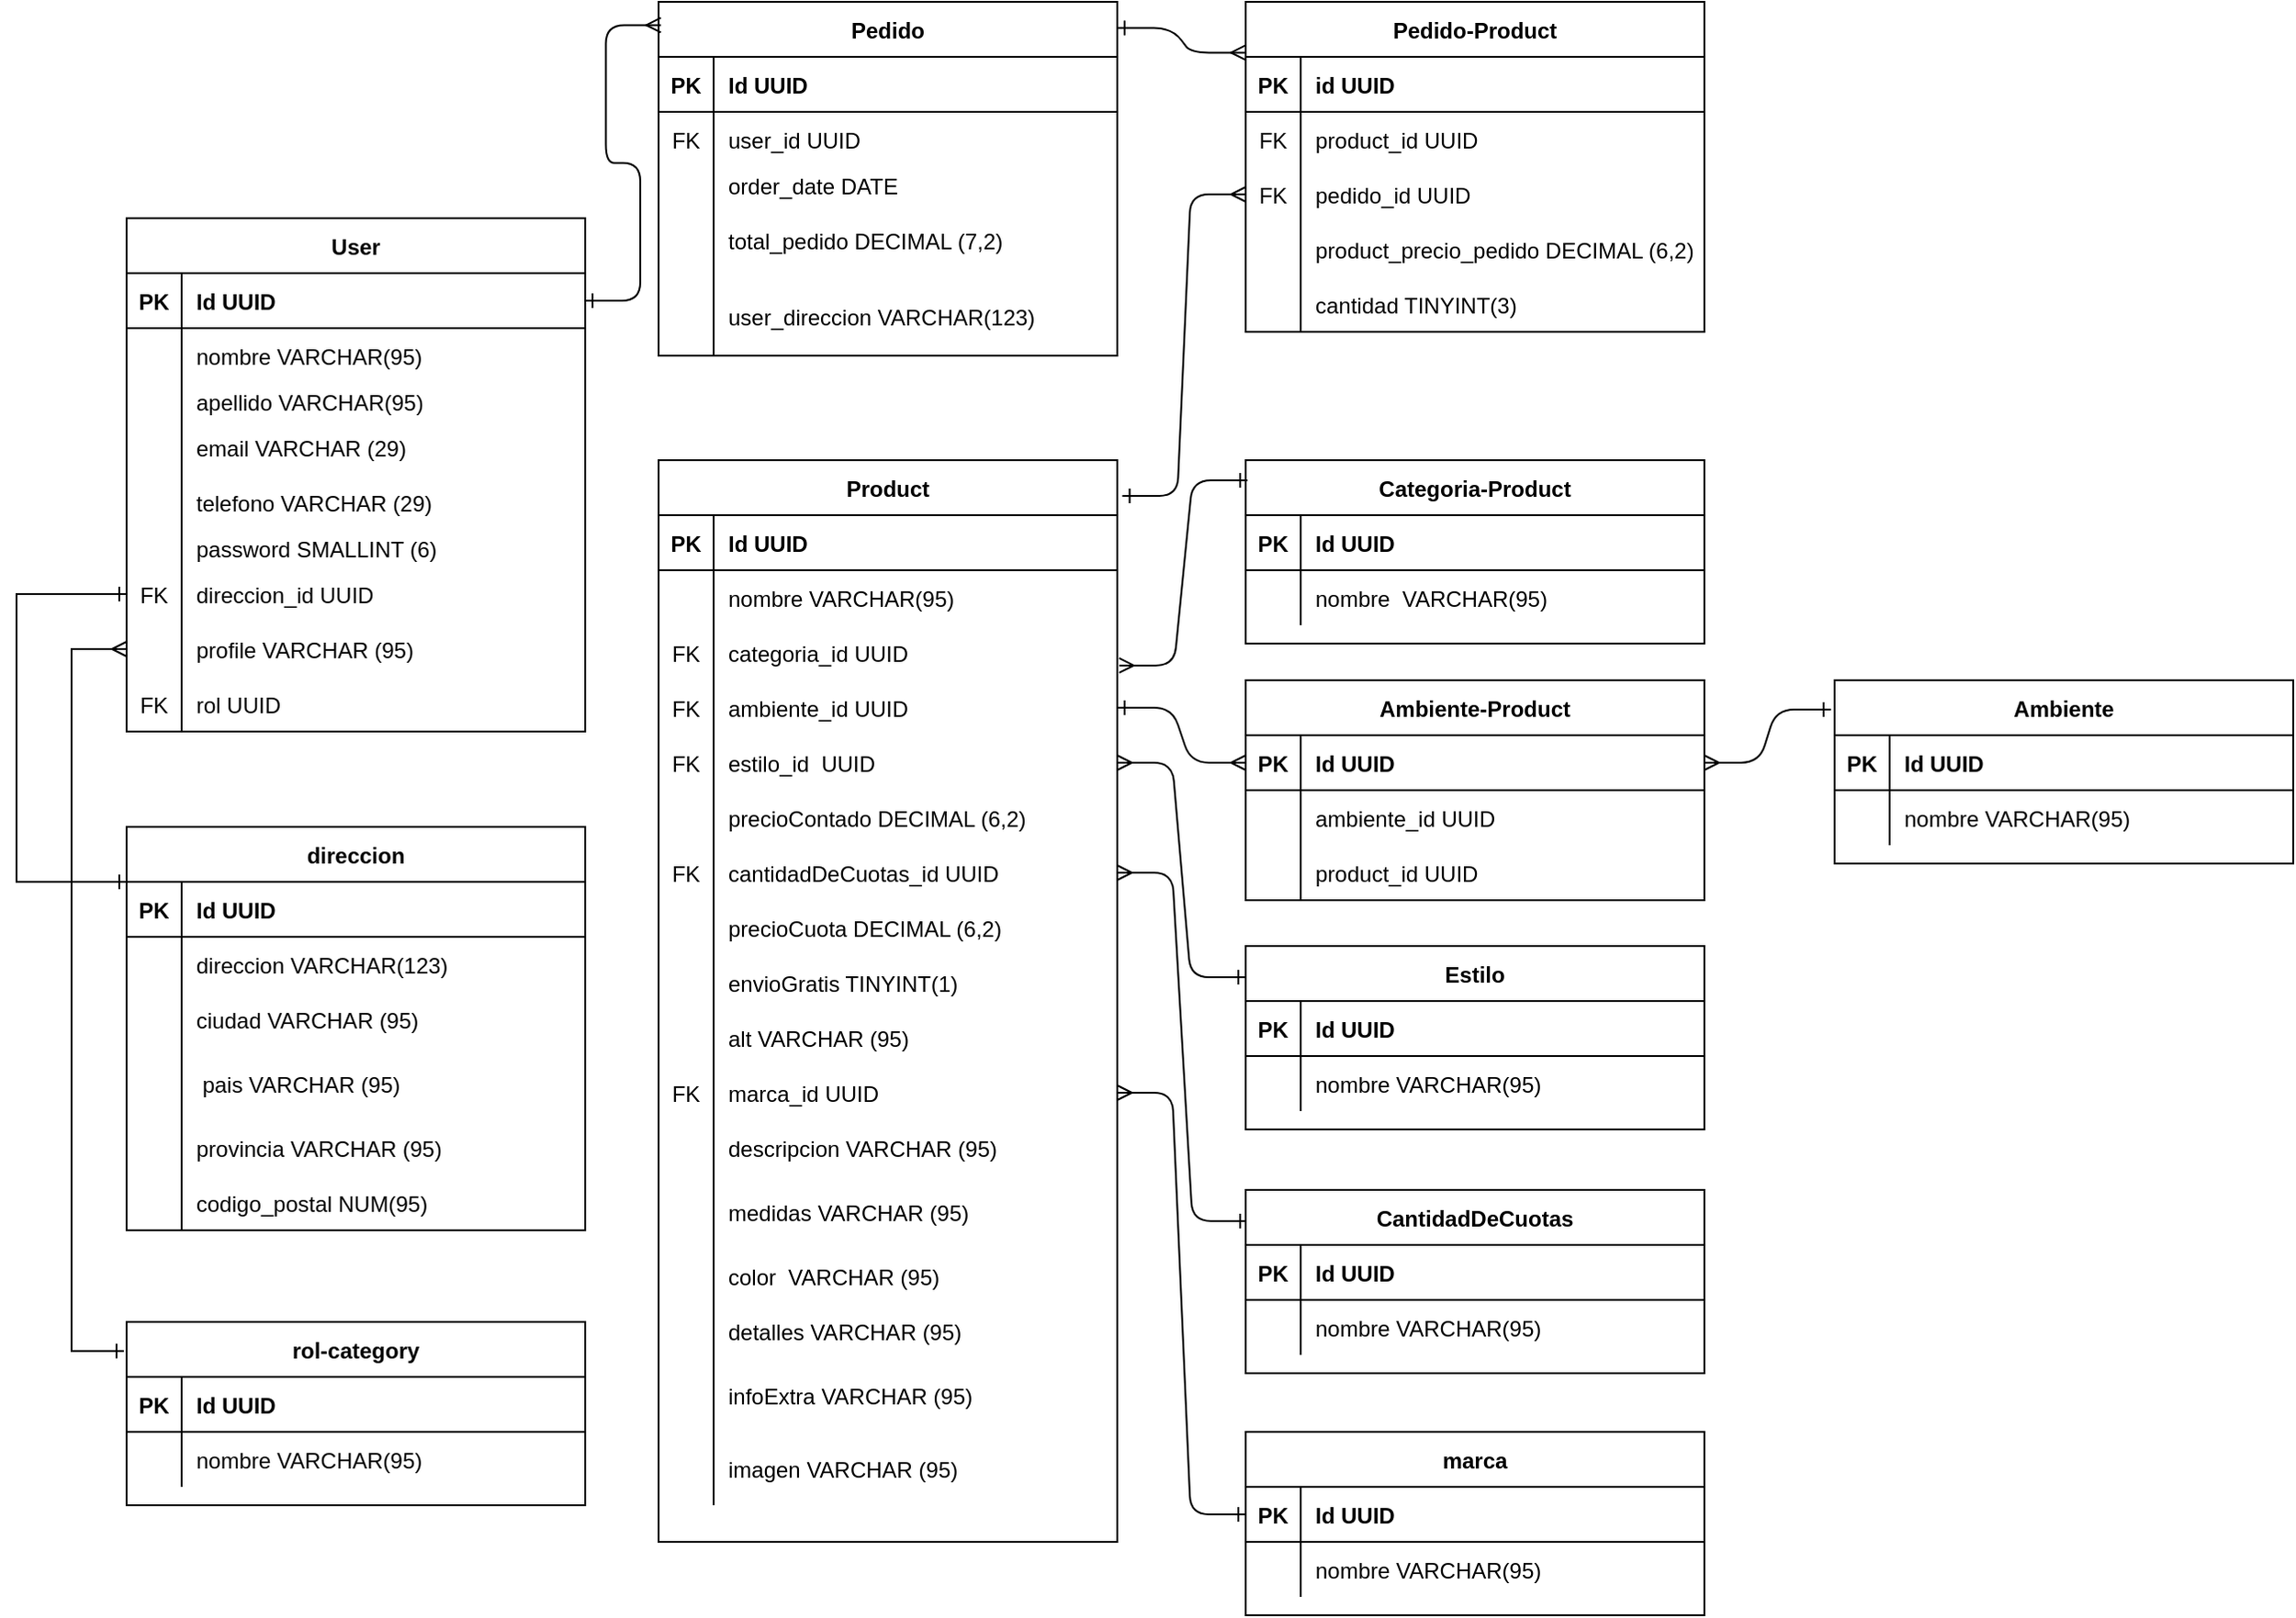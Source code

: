 <mxfile version="20.1.1" type="github">
  <diagram id="R2lEEEUBdFMjLlhIrx00" name="Page-1">
    <mxGraphModel dx="2200" dy="813" grid="1" gridSize="30" guides="1" tooltips="1" connect="1" arrows="1" fold="1" page="1" pageScale="1" pageWidth="827" pageHeight="1169" math="0" shadow="0" extFonts="Permanent Marker^https://fonts.googleapis.com/css?family=Permanent+Marker">
      <root>
        <mxCell id="0" />
        <mxCell id="1" parent="0" />
        <mxCell id="C-vyLk0tnHw3VtMMgP7b-12" value="" style="edgeStyle=entityRelationEdgeStyle;endArrow=ERmany;startArrow=ERone;endFill=0;startFill=0;exitX=0;exitY=0.17;exitDx=0;exitDy=0;entryX=1;entryY=0.5;entryDx=0;entryDy=0;exitPerimeter=0;" parent="1" source="C-vyLk0tnHw3VtMMgP7b-13" target="J-P0UcJTzBurOZCmLvRZ-85" edge="1">
          <mxGeometry width="100" height="100" relative="1" as="geometry">
            <mxPoint x="400" y="375" as="sourcePoint" />
            <mxPoint x="340" y="350" as="targetPoint" />
          </mxGeometry>
        </mxCell>
        <mxCell id="C-vyLk0tnHw3VtMMgP7b-2" value="Product" style="shape=table;startSize=30;container=1;collapsible=1;childLayout=tableLayout;fixedRows=1;rowLines=0;fontStyle=1;align=center;resizeLast=1;" parent="1" vertex="1">
          <mxGeometry x="380" y="370" width="250" height="590" as="geometry" />
        </mxCell>
        <mxCell id="C-vyLk0tnHw3VtMMgP7b-3" value="" style="shape=partialRectangle;collapsible=0;dropTarget=0;pointerEvents=0;fillColor=none;points=[[0,0.5],[1,0.5]];portConstraint=eastwest;top=0;left=0;right=0;bottom=1;" parent="C-vyLk0tnHw3VtMMgP7b-2" vertex="1">
          <mxGeometry y="30" width="250" height="30" as="geometry" />
        </mxCell>
        <mxCell id="C-vyLk0tnHw3VtMMgP7b-4" value="PK" style="shape=partialRectangle;overflow=hidden;connectable=0;fillColor=none;top=0;left=0;bottom=0;right=0;fontStyle=1;" parent="C-vyLk0tnHw3VtMMgP7b-3" vertex="1">
          <mxGeometry width="30" height="30" as="geometry">
            <mxRectangle width="30" height="30" as="alternateBounds" />
          </mxGeometry>
        </mxCell>
        <mxCell id="C-vyLk0tnHw3VtMMgP7b-5" value="Id UUID" style="shape=partialRectangle;overflow=hidden;connectable=0;fillColor=none;top=0;left=0;bottom=0;right=0;align=left;spacingLeft=6;fontStyle=1;" parent="C-vyLk0tnHw3VtMMgP7b-3" vertex="1">
          <mxGeometry x="30" width="220" height="30" as="geometry">
            <mxRectangle width="220" height="30" as="alternateBounds" />
          </mxGeometry>
        </mxCell>
        <mxCell id="C-vyLk0tnHw3VtMMgP7b-6" value="" style="shape=partialRectangle;collapsible=0;dropTarget=0;pointerEvents=0;fillColor=none;points=[[0,0.5],[1,0.5]];portConstraint=eastwest;top=0;left=0;right=0;bottom=0;" parent="C-vyLk0tnHw3VtMMgP7b-2" vertex="1">
          <mxGeometry y="60" width="250" height="30" as="geometry" />
        </mxCell>
        <mxCell id="C-vyLk0tnHw3VtMMgP7b-7" value="" style="shape=partialRectangle;overflow=hidden;connectable=0;fillColor=none;top=0;left=0;bottom=0;right=0;" parent="C-vyLk0tnHw3VtMMgP7b-6" vertex="1">
          <mxGeometry width="30" height="30" as="geometry">
            <mxRectangle width="30" height="30" as="alternateBounds" />
          </mxGeometry>
        </mxCell>
        <mxCell id="C-vyLk0tnHw3VtMMgP7b-8" value="nombre VARCHAR(95)" style="shape=partialRectangle;overflow=hidden;connectable=0;fillColor=none;top=0;left=0;bottom=0;right=0;align=left;spacingLeft=6;" parent="C-vyLk0tnHw3VtMMgP7b-6" vertex="1">
          <mxGeometry x="30" width="220" height="30" as="geometry">
            <mxRectangle width="220" height="30" as="alternateBounds" />
          </mxGeometry>
        </mxCell>
        <mxCell id="C-vyLk0tnHw3VtMMgP7b-9" value="" style="shape=partialRectangle;collapsible=0;dropTarget=0;pointerEvents=0;fillColor=none;points=[[0,0.5],[1,0.5]];portConstraint=eastwest;top=0;left=0;right=0;bottom=0;" parent="C-vyLk0tnHw3VtMMgP7b-2" vertex="1">
          <mxGeometry y="90" width="250" height="30" as="geometry" />
        </mxCell>
        <mxCell id="C-vyLk0tnHw3VtMMgP7b-10" value="FK" style="shape=partialRectangle;overflow=hidden;connectable=0;fillColor=none;top=0;left=0;bottom=0;right=0;" parent="C-vyLk0tnHw3VtMMgP7b-9" vertex="1">
          <mxGeometry width="30" height="30" as="geometry">
            <mxRectangle width="30" height="30" as="alternateBounds" />
          </mxGeometry>
        </mxCell>
        <mxCell id="C-vyLk0tnHw3VtMMgP7b-11" value="categoria_id UUID" style="shape=partialRectangle;overflow=hidden;connectable=0;fillColor=none;top=0;left=0;bottom=0;right=0;align=left;spacingLeft=6;" parent="C-vyLk0tnHw3VtMMgP7b-9" vertex="1">
          <mxGeometry x="30" width="220" height="30" as="geometry">
            <mxRectangle width="220" height="30" as="alternateBounds" />
          </mxGeometry>
        </mxCell>
        <mxCell id="J-P0UcJTzBurOZCmLvRZ-69" value="" style="shape=partialRectangle;collapsible=0;dropTarget=0;pointerEvents=0;fillColor=none;points=[[0,0.5],[1,0.5]];portConstraint=eastwest;top=0;left=0;right=0;bottom=0;" parent="C-vyLk0tnHw3VtMMgP7b-2" vertex="1">
          <mxGeometry y="120" width="250" height="30" as="geometry" />
        </mxCell>
        <mxCell id="J-P0UcJTzBurOZCmLvRZ-70" value="FK" style="shape=partialRectangle;overflow=hidden;connectable=0;fillColor=none;top=0;left=0;bottom=0;right=0;" parent="J-P0UcJTzBurOZCmLvRZ-69" vertex="1">
          <mxGeometry width="30" height="30" as="geometry">
            <mxRectangle width="30" height="30" as="alternateBounds" />
          </mxGeometry>
        </mxCell>
        <mxCell id="J-P0UcJTzBurOZCmLvRZ-71" value="ambiente_id UUID" style="shape=partialRectangle;overflow=hidden;connectable=0;fillColor=none;top=0;left=0;bottom=0;right=0;align=left;spacingLeft=6;" parent="J-P0UcJTzBurOZCmLvRZ-69" vertex="1">
          <mxGeometry x="30" width="220" height="30" as="geometry">
            <mxRectangle width="220" height="30" as="alternateBounds" />
          </mxGeometry>
        </mxCell>
        <mxCell id="J-P0UcJTzBurOZCmLvRZ-85" value="" style="shape=partialRectangle;collapsible=0;dropTarget=0;pointerEvents=0;fillColor=none;points=[[0,0.5],[1,0.5]];portConstraint=eastwest;top=0;left=0;right=0;bottom=0;" parent="C-vyLk0tnHw3VtMMgP7b-2" vertex="1">
          <mxGeometry y="150" width="250" height="30" as="geometry" />
        </mxCell>
        <mxCell id="J-P0UcJTzBurOZCmLvRZ-86" value="FK" style="shape=partialRectangle;overflow=hidden;connectable=0;fillColor=none;top=0;left=0;bottom=0;right=0;" parent="J-P0UcJTzBurOZCmLvRZ-85" vertex="1">
          <mxGeometry width="30" height="30" as="geometry">
            <mxRectangle width="30" height="30" as="alternateBounds" />
          </mxGeometry>
        </mxCell>
        <mxCell id="J-P0UcJTzBurOZCmLvRZ-87" value="estilo_id  UUID" style="shape=partialRectangle;overflow=hidden;connectable=0;fillColor=none;top=0;left=0;bottom=0;right=0;align=left;spacingLeft=6;" parent="J-P0UcJTzBurOZCmLvRZ-85" vertex="1">
          <mxGeometry x="30" width="220" height="30" as="geometry">
            <mxRectangle width="220" height="30" as="alternateBounds" />
          </mxGeometry>
        </mxCell>
        <mxCell id="J-P0UcJTzBurOZCmLvRZ-88" value="" style="shape=partialRectangle;collapsible=0;dropTarget=0;pointerEvents=0;fillColor=none;points=[[0,0.5],[1,0.5]];portConstraint=eastwest;top=0;left=0;right=0;bottom=0;" parent="C-vyLk0tnHw3VtMMgP7b-2" vertex="1">
          <mxGeometry y="180" width="250" height="30" as="geometry" />
        </mxCell>
        <mxCell id="J-P0UcJTzBurOZCmLvRZ-89" value="" style="shape=partialRectangle;overflow=hidden;connectable=0;fillColor=none;top=0;left=0;bottom=0;right=0;" parent="J-P0UcJTzBurOZCmLvRZ-88" vertex="1">
          <mxGeometry width="30" height="30" as="geometry">
            <mxRectangle width="30" height="30" as="alternateBounds" />
          </mxGeometry>
        </mxCell>
        <mxCell id="J-P0UcJTzBurOZCmLvRZ-90" value="precioContado DECIMAL (6,2)" style="shape=partialRectangle;overflow=hidden;connectable=0;fillColor=none;top=0;left=0;bottom=0;right=0;align=left;spacingLeft=6;" parent="J-P0UcJTzBurOZCmLvRZ-88" vertex="1">
          <mxGeometry x="30" width="220" height="30" as="geometry">
            <mxRectangle width="220" height="30" as="alternateBounds" />
          </mxGeometry>
        </mxCell>
        <mxCell id="J-P0UcJTzBurOZCmLvRZ-91" value="" style="shape=partialRectangle;collapsible=0;dropTarget=0;pointerEvents=0;fillColor=none;points=[[0,0.5],[1,0.5]];portConstraint=eastwest;top=0;left=0;right=0;bottom=0;" parent="C-vyLk0tnHw3VtMMgP7b-2" vertex="1">
          <mxGeometry y="210" width="250" height="30" as="geometry" />
        </mxCell>
        <mxCell id="J-P0UcJTzBurOZCmLvRZ-92" value="FK" style="shape=partialRectangle;overflow=hidden;connectable=0;fillColor=none;top=0;left=0;bottom=0;right=0;" parent="J-P0UcJTzBurOZCmLvRZ-91" vertex="1">
          <mxGeometry width="30" height="30" as="geometry">
            <mxRectangle width="30" height="30" as="alternateBounds" />
          </mxGeometry>
        </mxCell>
        <mxCell id="J-P0UcJTzBurOZCmLvRZ-93" value="cantidadDeCuotas_id UUID" style="shape=partialRectangle;overflow=hidden;connectable=0;fillColor=none;top=0;left=0;bottom=0;right=0;align=left;spacingLeft=6;" parent="J-P0UcJTzBurOZCmLvRZ-91" vertex="1">
          <mxGeometry x="30" width="220" height="30" as="geometry">
            <mxRectangle width="220" height="30" as="alternateBounds" />
          </mxGeometry>
        </mxCell>
        <mxCell id="J-P0UcJTzBurOZCmLvRZ-116" value="" style="shape=partialRectangle;collapsible=0;dropTarget=0;pointerEvents=0;fillColor=none;points=[[0,0.5],[1,0.5]];portConstraint=eastwest;top=0;left=0;right=0;bottom=0;" parent="C-vyLk0tnHw3VtMMgP7b-2" vertex="1">
          <mxGeometry y="240" width="250" height="30" as="geometry" />
        </mxCell>
        <mxCell id="J-P0UcJTzBurOZCmLvRZ-117" value="" style="shape=partialRectangle;overflow=hidden;connectable=0;fillColor=none;top=0;left=0;bottom=0;right=0;" parent="J-P0UcJTzBurOZCmLvRZ-116" vertex="1">
          <mxGeometry width="30" height="30" as="geometry">
            <mxRectangle width="30" height="30" as="alternateBounds" />
          </mxGeometry>
        </mxCell>
        <mxCell id="J-P0UcJTzBurOZCmLvRZ-118" value="precioCuota DECIMAL (6,2)" style="shape=partialRectangle;overflow=hidden;connectable=0;fillColor=none;top=0;left=0;bottom=0;right=0;align=left;spacingLeft=6;" parent="J-P0UcJTzBurOZCmLvRZ-116" vertex="1">
          <mxGeometry x="30" width="220" height="30" as="geometry">
            <mxRectangle width="220" height="30" as="alternateBounds" />
          </mxGeometry>
        </mxCell>
        <mxCell id="J-P0UcJTzBurOZCmLvRZ-144" value="" style="shape=partialRectangle;collapsible=0;dropTarget=0;pointerEvents=0;fillColor=none;points=[[0,0.5],[1,0.5]];portConstraint=eastwest;top=0;left=0;right=0;bottom=0;" parent="C-vyLk0tnHw3VtMMgP7b-2" vertex="1">
          <mxGeometry y="270" width="250" height="30" as="geometry" />
        </mxCell>
        <mxCell id="J-P0UcJTzBurOZCmLvRZ-145" value="" style="shape=partialRectangle;overflow=hidden;connectable=0;fillColor=none;top=0;left=0;bottom=0;right=0;" parent="J-P0UcJTzBurOZCmLvRZ-144" vertex="1">
          <mxGeometry width="30" height="30" as="geometry">
            <mxRectangle width="30" height="30" as="alternateBounds" />
          </mxGeometry>
        </mxCell>
        <mxCell id="J-P0UcJTzBurOZCmLvRZ-146" value="envioGratis TINYINT(1)" style="shape=partialRectangle;overflow=hidden;connectable=0;fillColor=none;top=0;left=0;bottom=0;right=0;align=left;spacingLeft=6;" parent="J-P0UcJTzBurOZCmLvRZ-144" vertex="1">
          <mxGeometry x="30" width="220" height="30" as="geometry">
            <mxRectangle width="220" height="30" as="alternateBounds" />
          </mxGeometry>
        </mxCell>
        <mxCell id="J-P0UcJTzBurOZCmLvRZ-147" value="" style="shape=partialRectangle;collapsible=0;dropTarget=0;pointerEvents=0;fillColor=none;points=[[0,0.5],[1,0.5]];portConstraint=eastwest;top=0;left=0;right=0;bottom=0;" parent="C-vyLk0tnHw3VtMMgP7b-2" vertex="1">
          <mxGeometry y="300" width="250" height="30" as="geometry" />
        </mxCell>
        <mxCell id="J-P0UcJTzBurOZCmLvRZ-148" value="" style="shape=partialRectangle;overflow=hidden;connectable=0;fillColor=none;top=0;left=0;bottom=0;right=0;" parent="J-P0UcJTzBurOZCmLvRZ-147" vertex="1">
          <mxGeometry width="30" height="30" as="geometry">
            <mxRectangle width="30" height="30" as="alternateBounds" />
          </mxGeometry>
        </mxCell>
        <mxCell id="J-P0UcJTzBurOZCmLvRZ-149" value="alt VARCHAR (95)" style="shape=partialRectangle;overflow=hidden;connectable=0;fillColor=none;top=0;left=0;bottom=0;right=0;align=left;spacingLeft=6;" parent="J-P0UcJTzBurOZCmLvRZ-147" vertex="1">
          <mxGeometry x="30" width="220" height="30" as="geometry">
            <mxRectangle width="220" height="30" as="alternateBounds" />
          </mxGeometry>
        </mxCell>
        <mxCell id="J-P0UcJTzBurOZCmLvRZ-181" value="" style="shape=partialRectangle;collapsible=0;dropTarget=0;pointerEvents=0;fillColor=none;points=[[0,0.5],[1,0.5]];portConstraint=eastwest;top=0;left=0;right=0;bottom=0;" parent="C-vyLk0tnHw3VtMMgP7b-2" vertex="1">
          <mxGeometry y="330" width="250" height="30" as="geometry" />
        </mxCell>
        <mxCell id="J-P0UcJTzBurOZCmLvRZ-182" value="FK" style="shape=partialRectangle;overflow=hidden;connectable=0;fillColor=none;top=0;left=0;bottom=0;right=0;" parent="J-P0UcJTzBurOZCmLvRZ-181" vertex="1">
          <mxGeometry width="30" height="30" as="geometry">
            <mxRectangle width="30" height="30" as="alternateBounds" />
          </mxGeometry>
        </mxCell>
        <mxCell id="J-P0UcJTzBurOZCmLvRZ-183" value="marca_id UUID" style="shape=partialRectangle;overflow=hidden;connectable=0;fillColor=none;top=0;left=0;bottom=0;right=0;align=left;spacingLeft=6;" parent="J-P0UcJTzBurOZCmLvRZ-181" vertex="1">
          <mxGeometry x="30" width="220" height="30" as="geometry">
            <mxRectangle width="220" height="30" as="alternateBounds" />
          </mxGeometry>
        </mxCell>
        <mxCell id="J-P0UcJTzBurOZCmLvRZ-184" value="" style="shape=partialRectangle;collapsible=0;dropTarget=0;pointerEvents=0;fillColor=none;points=[[0,0.5],[1,0.5]];portConstraint=eastwest;top=0;left=0;right=0;bottom=0;" parent="C-vyLk0tnHw3VtMMgP7b-2" vertex="1">
          <mxGeometry y="360" width="250" height="30" as="geometry" />
        </mxCell>
        <mxCell id="J-P0UcJTzBurOZCmLvRZ-185" value="" style="shape=partialRectangle;overflow=hidden;connectable=0;fillColor=none;top=0;left=0;bottom=0;right=0;" parent="J-P0UcJTzBurOZCmLvRZ-184" vertex="1">
          <mxGeometry width="30" height="30" as="geometry">
            <mxRectangle width="30" height="30" as="alternateBounds" />
          </mxGeometry>
        </mxCell>
        <mxCell id="J-P0UcJTzBurOZCmLvRZ-186" value="descripcion VARCHAR (95)" style="shape=partialRectangle;overflow=hidden;connectable=0;fillColor=none;top=0;left=0;bottom=0;right=0;align=left;spacingLeft=6;" parent="J-P0UcJTzBurOZCmLvRZ-184" vertex="1">
          <mxGeometry x="30" width="220" height="30" as="geometry">
            <mxRectangle width="220" height="30" as="alternateBounds" />
          </mxGeometry>
        </mxCell>
        <mxCell id="J-P0UcJTzBurOZCmLvRZ-187" value="" style="shape=partialRectangle;collapsible=0;dropTarget=0;pointerEvents=0;fillColor=none;points=[[0,0.5],[1,0.5]];portConstraint=eastwest;top=0;left=0;right=0;bottom=0;" parent="C-vyLk0tnHw3VtMMgP7b-2" vertex="1">
          <mxGeometry y="390" width="250" height="40" as="geometry" />
        </mxCell>
        <mxCell id="J-P0UcJTzBurOZCmLvRZ-188" value="" style="shape=partialRectangle;overflow=hidden;connectable=0;fillColor=none;top=0;left=0;bottom=0;right=0;" parent="J-P0UcJTzBurOZCmLvRZ-187" vertex="1">
          <mxGeometry width="30" height="40" as="geometry">
            <mxRectangle width="30" height="40" as="alternateBounds" />
          </mxGeometry>
        </mxCell>
        <mxCell id="J-P0UcJTzBurOZCmLvRZ-189" value="medidas VARCHAR (95)" style="shape=partialRectangle;overflow=hidden;connectable=0;fillColor=none;top=0;left=0;bottom=0;right=0;align=left;spacingLeft=6;" parent="J-P0UcJTzBurOZCmLvRZ-187" vertex="1">
          <mxGeometry x="30" width="220" height="40" as="geometry">
            <mxRectangle width="220" height="40" as="alternateBounds" />
          </mxGeometry>
        </mxCell>
        <mxCell id="J-P0UcJTzBurOZCmLvRZ-190" value="" style="shape=partialRectangle;collapsible=0;dropTarget=0;pointerEvents=0;fillColor=none;points=[[0,0.5],[1,0.5]];portConstraint=eastwest;top=0;left=0;right=0;bottom=0;" parent="C-vyLk0tnHw3VtMMgP7b-2" vertex="1">
          <mxGeometry y="430" width="250" height="30" as="geometry" />
        </mxCell>
        <mxCell id="J-P0UcJTzBurOZCmLvRZ-191" value="" style="shape=partialRectangle;overflow=hidden;connectable=0;fillColor=none;top=0;left=0;bottom=0;right=0;" parent="J-P0UcJTzBurOZCmLvRZ-190" vertex="1">
          <mxGeometry width="30" height="30" as="geometry">
            <mxRectangle width="30" height="30" as="alternateBounds" />
          </mxGeometry>
        </mxCell>
        <mxCell id="J-P0UcJTzBurOZCmLvRZ-192" value="color  VARCHAR (95)" style="shape=partialRectangle;overflow=hidden;connectable=0;fillColor=none;top=0;left=0;bottom=0;right=0;align=left;spacingLeft=6;" parent="J-P0UcJTzBurOZCmLvRZ-190" vertex="1">
          <mxGeometry x="30" width="220" height="30" as="geometry">
            <mxRectangle width="220" height="30" as="alternateBounds" />
          </mxGeometry>
        </mxCell>
        <mxCell id="J-P0UcJTzBurOZCmLvRZ-193" value="" style="shape=partialRectangle;collapsible=0;dropTarget=0;pointerEvents=0;fillColor=none;points=[[0,0.5],[1,0.5]];portConstraint=eastwest;top=0;left=0;right=0;bottom=0;" parent="C-vyLk0tnHw3VtMMgP7b-2" vertex="1">
          <mxGeometry y="460" width="250" height="30" as="geometry" />
        </mxCell>
        <mxCell id="J-P0UcJTzBurOZCmLvRZ-194" value="" style="shape=partialRectangle;overflow=hidden;connectable=0;fillColor=none;top=0;left=0;bottom=0;right=0;" parent="J-P0UcJTzBurOZCmLvRZ-193" vertex="1">
          <mxGeometry width="30" height="30" as="geometry">
            <mxRectangle width="30" height="30" as="alternateBounds" />
          </mxGeometry>
        </mxCell>
        <mxCell id="J-P0UcJTzBurOZCmLvRZ-195" value="detalles VARCHAR (95)" style="shape=partialRectangle;overflow=hidden;connectable=0;fillColor=none;top=0;left=0;bottom=0;right=0;align=left;spacingLeft=6;" parent="J-P0UcJTzBurOZCmLvRZ-193" vertex="1">
          <mxGeometry x="30" width="220" height="30" as="geometry">
            <mxRectangle width="220" height="30" as="alternateBounds" />
          </mxGeometry>
        </mxCell>
        <mxCell id="J-P0UcJTzBurOZCmLvRZ-196" value="" style="shape=partialRectangle;collapsible=0;dropTarget=0;pointerEvents=0;fillColor=none;points=[[0,0.5],[1,0.5]];portConstraint=eastwest;top=0;left=0;right=0;bottom=0;" parent="C-vyLk0tnHw3VtMMgP7b-2" vertex="1">
          <mxGeometry y="490" width="250" height="40" as="geometry" />
        </mxCell>
        <mxCell id="J-P0UcJTzBurOZCmLvRZ-197" value="" style="shape=partialRectangle;overflow=hidden;connectable=0;fillColor=none;top=0;left=0;bottom=0;right=0;" parent="J-P0UcJTzBurOZCmLvRZ-196" vertex="1">
          <mxGeometry width="30" height="40" as="geometry">
            <mxRectangle width="30" height="40" as="alternateBounds" />
          </mxGeometry>
        </mxCell>
        <mxCell id="J-P0UcJTzBurOZCmLvRZ-198" value="infoExtra VARCHAR (95)" style="shape=partialRectangle;overflow=hidden;connectable=0;fillColor=none;top=0;left=0;bottom=0;right=0;align=left;spacingLeft=6;" parent="J-P0UcJTzBurOZCmLvRZ-196" vertex="1">
          <mxGeometry x="30" width="220" height="40" as="geometry">
            <mxRectangle width="220" height="40" as="alternateBounds" />
          </mxGeometry>
        </mxCell>
        <mxCell id="teKQK5fEHj1p9noj8ZQS-198" value="" style="shape=partialRectangle;collapsible=0;dropTarget=0;pointerEvents=0;fillColor=none;points=[[0,0.5],[1,0.5]];portConstraint=eastwest;top=0;left=0;right=0;bottom=0;" vertex="1" parent="C-vyLk0tnHw3VtMMgP7b-2">
          <mxGeometry y="530" width="250" height="40" as="geometry" />
        </mxCell>
        <mxCell id="teKQK5fEHj1p9noj8ZQS-199" value="" style="shape=partialRectangle;overflow=hidden;connectable=0;fillColor=none;top=0;left=0;bottom=0;right=0;" vertex="1" parent="teKQK5fEHj1p9noj8ZQS-198">
          <mxGeometry width="30" height="40" as="geometry">
            <mxRectangle width="30" height="40" as="alternateBounds" />
          </mxGeometry>
        </mxCell>
        <mxCell id="teKQK5fEHj1p9noj8ZQS-200" value="imagen VARCHAR (95)" style="shape=partialRectangle;overflow=hidden;connectable=0;fillColor=none;top=0;left=0;bottom=0;right=0;align=left;spacingLeft=6;" vertex="1" parent="teKQK5fEHj1p9noj8ZQS-198">
          <mxGeometry x="30" width="220" height="40" as="geometry">
            <mxRectangle width="220" height="40" as="alternateBounds" />
          </mxGeometry>
        </mxCell>
        <mxCell id="C-vyLk0tnHw3VtMMgP7b-13" value="Estilo" style="shape=table;startSize=30;container=1;collapsible=1;childLayout=tableLayout;fixedRows=1;rowLines=0;fontStyle=1;align=center;resizeLast=1;" parent="1" vertex="1">
          <mxGeometry x="700" y="635" width="250" height="100" as="geometry" />
        </mxCell>
        <mxCell id="C-vyLk0tnHw3VtMMgP7b-14" value="" style="shape=partialRectangle;collapsible=0;dropTarget=0;pointerEvents=0;fillColor=none;points=[[0,0.5],[1,0.5]];portConstraint=eastwest;top=0;left=0;right=0;bottom=1;" parent="C-vyLk0tnHw3VtMMgP7b-13" vertex="1">
          <mxGeometry y="30" width="250" height="30" as="geometry" />
        </mxCell>
        <mxCell id="C-vyLk0tnHw3VtMMgP7b-15" value="PK" style="shape=partialRectangle;overflow=hidden;connectable=0;fillColor=none;top=0;left=0;bottom=0;right=0;fontStyle=1;" parent="C-vyLk0tnHw3VtMMgP7b-14" vertex="1">
          <mxGeometry width="30" height="30" as="geometry">
            <mxRectangle width="30" height="30" as="alternateBounds" />
          </mxGeometry>
        </mxCell>
        <mxCell id="C-vyLk0tnHw3VtMMgP7b-16" value="Id UUID" style="shape=partialRectangle;overflow=hidden;connectable=0;fillColor=none;top=0;left=0;bottom=0;right=0;align=left;spacingLeft=6;fontStyle=1;" parent="C-vyLk0tnHw3VtMMgP7b-14" vertex="1">
          <mxGeometry x="30" width="220" height="30" as="geometry">
            <mxRectangle width="220" height="30" as="alternateBounds" />
          </mxGeometry>
        </mxCell>
        <mxCell id="C-vyLk0tnHw3VtMMgP7b-17" value="" style="shape=partialRectangle;collapsible=0;dropTarget=0;pointerEvents=0;fillColor=none;points=[[0,0.5],[1,0.5]];portConstraint=eastwest;top=0;left=0;right=0;bottom=0;" parent="C-vyLk0tnHw3VtMMgP7b-13" vertex="1">
          <mxGeometry y="60" width="250" height="30" as="geometry" />
        </mxCell>
        <mxCell id="C-vyLk0tnHw3VtMMgP7b-18" value="" style="shape=partialRectangle;overflow=hidden;connectable=0;fillColor=none;top=0;left=0;bottom=0;right=0;" parent="C-vyLk0tnHw3VtMMgP7b-17" vertex="1">
          <mxGeometry width="30" height="30" as="geometry">
            <mxRectangle width="30" height="30" as="alternateBounds" />
          </mxGeometry>
        </mxCell>
        <mxCell id="C-vyLk0tnHw3VtMMgP7b-19" value="nombre VARCHAR(95)" style="shape=partialRectangle;overflow=hidden;connectable=0;fillColor=none;top=0;left=0;bottom=0;right=0;align=left;spacingLeft=6;" parent="C-vyLk0tnHw3VtMMgP7b-17" vertex="1">
          <mxGeometry x="30" width="220" height="30" as="geometry">
            <mxRectangle width="220" height="30" as="alternateBounds" />
          </mxGeometry>
        </mxCell>
        <mxCell id="teKQK5fEHj1p9noj8ZQS-344" value="" style="edgeStyle=elbowEdgeStyle;rounded=0;orthogonalLoop=1;jettySize=auto;html=1;startArrow=ERone;startFill=0;endArrow=ERone;endFill=0;exitX=0;exitY=0.5;exitDx=0;exitDy=0;" edge="1" parent="1" source="J-P0UcJTzBurOZCmLvRZ-63">
          <mxGeometry relative="1" as="geometry">
            <mxPoint x="90" y="600" as="targetPoint" />
            <Array as="points">
              <mxPoint x="30" y="510" />
            </Array>
          </mxGeometry>
        </mxCell>
        <mxCell id="C-vyLk0tnHw3VtMMgP7b-23" value="User" style="shape=table;startSize=30;container=1;collapsible=1;childLayout=tableLayout;fixedRows=1;rowLines=0;fontStyle=1;align=center;resizeLast=1;" parent="1" vertex="1">
          <mxGeometry x="90" y="238" width="250" height="280" as="geometry" />
        </mxCell>
        <mxCell id="C-vyLk0tnHw3VtMMgP7b-24" value="" style="shape=partialRectangle;collapsible=0;dropTarget=0;pointerEvents=0;fillColor=none;points=[[0,0.5],[1,0.5]];portConstraint=eastwest;top=0;left=0;right=0;bottom=1;" parent="C-vyLk0tnHw3VtMMgP7b-23" vertex="1">
          <mxGeometry y="30" width="250" height="30" as="geometry" />
        </mxCell>
        <mxCell id="C-vyLk0tnHw3VtMMgP7b-25" value="PK" style="shape=partialRectangle;overflow=hidden;connectable=0;fillColor=none;top=0;left=0;bottom=0;right=0;fontStyle=1;" parent="C-vyLk0tnHw3VtMMgP7b-24" vertex="1">
          <mxGeometry width="30" height="30" as="geometry">
            <mxRectangle width="30" height="30" as="alternateBounds" />
          </mxGeometry>
        </mxCell>
        <mxCell id="C-vyLk0tnHw3VtMMgP7b-26" value="Id UUID" style="shape=partialRectangle;overflow=hidden;connectable=0;fillColor=none;top=0;left=0;bottom=0;right=0;align=left;spacingLeft=6;fontStyle=1;" parent="C-vyLk0tnHw3VtMMgP7b-24" vertex="1">
          <mxGeometry x="30" width="220" height="30" as="geometry">
            <mxRectangle width="220" height="30" as="alternateBounds" />
          </mxGeometry>
        </mxCell>
        <mxCell id="C-vyLk0tnHw3VtMMgP7b-27" value="" style="shape=partialRectangle;collapsible=0;dropTarget=0;pointerEvents=0;fillColor=none;points=[[0,0.5],[1,0.5]];portConstraint=eastwest;top=0;left=0;right=0;bottom=0;" parent="C-vyLk0tnHw3VtMMgP7b-23" vertex="1">
          <mxGeometry y="60" width="250" height="30" as="geometry" />
        </mxCell>
        <mxCell id="C-vyLk0tnHw3VtMMgP7b-28" value="" style="shape=partialRectangle;overflow=hidden;connectable=0;fillColor=none;top=0;left=0;bottom=0;right=0;" parent="C-vyLk0tnHw3VtMMgP7b-27" vertex="1">
          <mxGeometry width="30" height="30" as="geometry">
            <mxRectangle width="30" height="30" as="alternateBounds" />
          </mxGeometry>
        </mxCell>
        <mxCell id="C-vyLk0tnHw3VtMMgP7b-29" value="nombre VARCHAR(95)" style="shape=partialRectangle;overflow=hidden;connectable=0;fillColor=none;top=0;left=0;bottom=0;right=0;align=left;spacingLeft=6;" parent="C-vyLk0tnHw3VtMMgP7b-27" vertex="1">
          <mxGeometry x="30" width="220" height="30" as="geometry">
            <mxRectangle width="220" height="30" as="alternateBounds" />
          </mxGeometry>
        </mxCell>
        <mxCell id="J-P0UcJTzBurOZCmLvRZ-1" value="" style="shape=partialRectangle;collapsible=0;dropTarget=0;pointerEvents=0;fillColor=none;points=[[0,0.5],[1,0.5]];portConstraint=eastwest;top=0;left=0;right=0;bottom=0;" parent="C-vyLk0tnHw3VtMMgP7b-23" vertex="1">
          <mxGeometry y="90" width="250" height="20" as="geometry" />
        </mxCell>
        <mxCell id="J-P0UcJTzBurOZCmLvRZ-2" value="" style="shape=partialRectangle;overflow=hidden;connectable=0;fillColor=none;top=0;left=0;bottom=0;right=0;" parent="J-P0UcJTzBurOZCmLvRZ-1" vertex="1">
          <mxGeometry width="30" height="20" as="geometry">
            <mxRectangle width="30" height="20" as="alternateBounds" />
          </mxGeometry>
        </mxCell>
        <mxCell id="J-P0UcJTzBurOZCmLvRZ-3" value="apellido VARCHAR(95)" style="shape=partialRectangle;overflow=hidden;connectable=0;fillColor=none;top=0;left=0;bottom=0;right=0;align=left;spacingLeft=6;" parent="J-P0UcJTzBurOZCmLvRZ-1" vertex="1">
          <mxGeometry x="30" width="220" height="20" as="geometry">
            <mxRectangle width="220" height="20" as="alternateBounds" />
          </mxGeometry>
        </mxCell>
        <mxCell id="J-P0UcJTzBurOZCmLvRZ-16" value="" style="shape=partialRectangle;collapsible=0;dropTarget=0;pointerEvents=0;fillColor=none;points=[[0,0.5],[1,0.5]];portConstraint=eastwest;top=0;left=0;right=0;bottom=0;" parent="C-vyLk0tnHw3VtMMgP7b-23" vertex="1">
          <mxGeometry y="110" width="250" height="30" as="geometry" />
        </mxCell>
        <mxCell id="J-P0UcJTzBurOZCmLvRZ-17" value="" style="shape=partialRectangle;overflow=hidden;connectable=0;fillColor=none;top=0;left=0;bottom=0;right=0;" parent="J-P0UcJTzBurOZCmLvRZ-16" vertex="1">
          <mxGeometry width="30" height="30" as="geometry">
            <mxRectangle width="30" height="30" as="alternateBounds" />
          </mxGeometry>
        </mxCell>
        <mxCell id="J-P0UcJTzBurOZCmLvRZ-18" value="email VARCHAR (29)" style="shape=partialRectangle;overflow=hidden;connectable=0;fillColor=none;top=0;left=0;bottom=0;right=0;align=left;spacingLeft=6;" parent="J-P0UcJTzBurOZCmLvRZ-16" vertex="1">
          <mxGeometry x="30" width="220" height="30" as="geometry">
            <mxRectangle width="220" height="30" as="alternateBounds" />
          </mxGeometry>
        </mxCell>
        <mxCell id="J-P0UcJTzBurOZCmLvRZ-19" value="" style="shape=partialRectangle;collapsible=0;dropTarget=0;pointerEvents=0;fillColor=none;points=[[0,0.5],[1,0.5]];portConstraint=eastwest;top=0;left=0;right=0;bottom=0;" parent="C-vyLk0tnHw3VtMMgP7b-23" vertex="1">
          <mxGeometry y="140" width="250" height="30" as="geometry" />
        </mxCell>
        <mxCell id="J-P0UcJTzBurOZCmLvRZ-20" value="" style="shape=partialRectangle;overflow=hidden;connectable=0;fillColor=none;top=0;left=0;bottom=0;right=0;" parent="J-P0UcJTzBurOZCmLvRZ-19" vertex="1">
          <mxGeometry width="30" height="30" as="geometry">
            <mxRectangle width="30" height="30" as="alternateBounds" />
          </mxGeometry>
        </mxCell>
        <mxCell id="J-P0UcJTzBurOZCmLvRZ-21" value="telefono VARCHAR (29)" style="shape=partialRectangle;overflow=hidden;connectable=0;fillColor=none;top=0;left=0;bottom=0;right=0;align=left;spacingLeft=6;" parent="J-P0UcJTzBurOZCmLvRZ-19" vertex="1">
          <mxGeometry x="30" width="220" height="30" as="geometry">
            <mxRectangle width="220" height="30" as="alternateBounds" />
          </mxGeometry>
        </mxCell>
        <mxCell id="J-P0UcJTzBurOZCmLvRZ-22" value="" style="shape=partialRectangle;collapsible=0;dropTarget=0;pointerEvents=0;fillColor=none;points=[[0,0.5],[1,0.5]];portConstraint=eastwest;top=0;left=0;right=0;bottom=0;" parent="C-vyLk0tnHw3VtMMgP7b-23" vertex="1">
          <mxGeometry y="170" width="250" height="20" as="geometry" />
        </mxCell>
        <mxCell id="J-P0UcJTzBurOZCmLvRZ-23" value="" style="shape=partialRectangle;overflow=hidden;connectable=0;fillColor=none;top=0;left=0;bottom=0;right=0;" parent="J-P0UcJTzBurOZCmLvRZ-22" vertex="1">
          <mxGeometry width="30" height="20" as="geometry">
            <mxRectangle width="30" height="20" as="alternateBounds" />
          </mxGeometry>
        </mxCell>
        <mxCell id="J-P0UcJTzBurOZCmLvRZ-24" value="password SMALLINT (6)" style="shape=partialRectangle;overflow=hidden;connectable=0;fillColor=none;top=0;left=0;bottom=0;right=0;align=left;spacingLeft=6;" parent="J-P0UcJTzBurOZCmLvRZ-22" vertex="1">
          <mxGeometry x="30" width="220" height="20" as="geometry">
            <mxRectangle width="220" height="20" as="alternateBounds" />
          </mxGeometry>
        </mxCell>
        <mxCell id="J-P0UcJTzBurOZCmLvRZ-63" value="" style="shape=partialRectangle;collapsible=0;dropTarget=0;pointerEvents=0;fillColor=none;points=[[0,0.5],[1,0.5]];portConstraint=eastwest;top=0;left=0;right=0;bottom=0;" parent="C-vyLk0tnHw3VtMMgP7b-23" vertex="1">
          <mxGeometry y="190" width="250" height="30" as="geometry" />
        </mxCell>
        <mxCell id="J-P0UcJTzBurOZCmLvRZ-64" value="FK" style="shape=partialRectangle;overflow=hidden;connectable=0;fillColor=none;top=0;left=0;bottom=0;right=0;" parent="J-P0UcJTzBurOZCmLvRZ-63" vertex="1">
          <mxGeometry width="30" height="30" as="geometry">
            <mxRectangle width="30" height="30" as="alternateBounds" />
          </mxGeometry>
        </mxCell>
        <mxCell id="J-P0UcJTzBurOZCmLvRZ-65" value="direccion_id UUID" style="shape=partialRectangle;overflow=hidden;connectable=0;fillColor=none;top=0;left=0;bottom=0;right=0;align=left;spacingLeft=6;" parent="J-P0UcJTzBurOZCmLvRZ-63" vertex="1">
          <mxGeometry x="30" width="220" height="30" as="geometry">
            <mxRectangle width="220" height="30" as="alternateBounds" />
          </mxGeometry>
        </mxCell>
        <mxCell id="teKQK5fEHj1p9noj8ZQS-245" value="" style="shape=partialRectangle;collapsible=0;dropTarget=0;pointerEvents=0;fillColor=none;points=[[0,0.5],[1,0.5]];portConstraint=eastwest;top=0;left=0;right=0;bottom=0;" vertex="1" parent="C-vyLk0tnHw3VtMMgP7b-23">
          <mxGeometry y="220" width="250" height="30" as="geometry" />
        </mxCell>
        <mxCell id="teKQK5fEHj1p9noj8ZQS-246" value="" style="shape=partialRectangle;overflow=hidden;connectable=0;fillColor=none;top=0;left=0;bottom=0;right=0;" vertex="1" parent="teKQK5fEHj1p9noj8ZQS-245">
          <mxGeometry width="30" height="30" as="geometry">
            <mxRectangle width="30" height="30" as="alternateBounds" />
          </mxGeometry>
        </mxCell>
        <mxCell id="teKQK5fEHj1p9noj8ZQS-247" value="profile VARCHAR (95)" style="shape=partialRectangle;overflow=hidden;connectable=0;fillColor=none;top=0;left=0;bottom=0;right=0;align=left;spacingLeft=6;" vertex="1" parent="teKQK5fEHj1p9noj8ZQS-245">
          <mxGeometry x="30" width="220" height="30" as="geometry">
            <mxRectangle width="220" height="30" as="alternateBounds" />
          </mxGeometry>
        </mxCell>
        <mxCell id="teKQK5fEHj1p9noj8ZQS-248" value="" style="shape=partialRectangle;collapsible=0;dropTarget=0;pointerEvents=0;fillColor=none;points=[[0,0.5],[1,0.5]];portConstraint=eastwest;top=0;left=0;right=0;bottom=0;" vertex="1" parent="C-vyLk0tnHw3VtMMgP7b-23">
          <mxGeometry y="250" width="250" height="30" as="geometry" />
        </mxCell>
        <mxCell id="teKQK5fEHj1p9noj8ZQS-249" value="FK" style="shape=partialRectangle;overflow=hidden;connectable=0;fillColor=none;top=0;left=0;bottom=0;right=0;" vertex="1" parent="teKQK5fEHj1p9noj8ZQS-248">
          <mxGeometry width="30" height="30" as="geometry">
            <mxRectangle width="30" height="30" as="alternateBounds" />
          </mxGeometry>
        </mxCell>
        <mxCell id="teKQK5fEHj1p9noj8ZQS-250" value="rol UUID" style="shape=partialRectangle;overflow=hidden;connectable=0;fillColor=none;top=0;left=0;bottom=0;right=0;align=left;spacingLeft=6;" vertex="1" parent="teKQK5fEHj1p9noj8ZQS-248">
          <mxGeometry x="30" width="220" height="30" as="geometry">
            <mxRectangle width="220" height="30" as="alternateBounds" />
          </mxGeometry>
        </mxCell>
        <mxCell id="J-P0UcJTzBurOZCmLvRZ-206" value="Categoria-Product" style="shape=table;startSize=30;container=1;collapsible=1;childLayout=tableLayout;fixedRows=1;rowLines=0;fontStyle=1;align=center;resizeLast=1;" parent="1" vertex="1">
          <mxGeometry x="700" y="370" width="250" height="100" as="geometry" />
        </mxCell>
        <mxCell id="J-P0UcJTzBurOZCmLvRZ-207" value="" style="shape=partialRectangle;collapsible=0;dropTarget=0;pointerEvents=0;fillColor=none;points=[[0,0.5],[1,0.5]];portConstraint=eastwest;top=0;left=0;right=0;bottom=1;" parent="J-P0UcJTzBurOZCmLvRZ-206" vertex="1">
          <mxGeometry y="30" width="250" height="30" as="geometry" />
        </mxCell>
        <mxCell id="J-P0UcJTzBurOZCmLvRZ-208" value="PK" style="shape=partialRectangle;overflow=hidden;connectable=0;fillColor=none;top=0;left=0;bottom=0;right=0;fontStyle=1;" parent="J-P0UcJTzBurOZCmLvRZ-207" vertex="1">
          <mxGeometry width="30" height="30" as="geometry">
            <mxRectangle width="30" height="30" as="alternateBounds" />
          </mxGeometry>
        </mxCell>
        <mxCell id="J-P0UcJTzBurOZCmLvRZ-209" value="Id UUID" style="shape=partialRectangle;overflow=hidden;connectable=0;fillColor=none;top=0;left=0;bottom=0;right=0;align=left;spacingLeft=6;fontStyle=1;" parent="J-P0UcJTzBurOZCmLvRZ-207" vertex="1">
          <mxGeometry x="30" width="220" height="30" as="geometry">
            <mxRectangle width="220" height="30" as="alternateBounds" />
          </mxGeometry>
        </mxCell>
        <mxCell id="J-P0UcJTzBurOZCmLvRZ-210" value="" style="shape=partialRectangle;collapsible=0;dropTarget=0;pointerEvents=0;fillColor=none;points=[[0,0.5],[1,0.5]];portConstraint=eastwest;top=0;left=0;right=0;bottom=0;" parent="J-P0UcJTzBurOZCmLvRZ-206" vertex="1">
          <mxGeometry y="60" width="250" height="30" as="geometry" />
        </mxCell>
        <mxCell id="J-P0UcJTzBurOZCmLvRZ-211" value="" style="shape=partialRectangle;overflow=hidden;connectable=0;fillColor=none;top=0;left=0;bottom=0;right=0;" parent="J-P0UcJTzBurOZCmLvRZ-210" vertex="1">
          <mxGeometry width="30" height="30" as="geometry">
            <mxRectangle width="30" height="30" as="alternateBounds" />
          </mxGeometry>
        </mxCell>
        <mxCell id="J-P0UcJTzBurOZCmLvRZ-212" value="nombre  VARCHAR(95)" style="shape=partialRectangle;overflow=hidden;connectable=0;fillColor=none;top=0;left=0;bottom=0;right=0;align=left;spacingLeft=6;" parent="J-P0UcJTzBurOZCmLvRZ-210" vertex="1">
          <mxGeometry x="30" width="220" height="30" as="geometry">
            <mxRectangle width="220" height="30" as="alternateBounds" />
          </mxGeometry>
        </mxCell>
        <mxCell id="J-P0UcJTzBurOZCmLvRZ-213" value="Ambiente" style="shape=table;startSize=30;container=1;collapsible=1;childLayout=tableLayout;fixedRows=1;rowLines=0;fontStyle=1;align=center;resizeLast=1;" parent="1" vertex="1">
          <mxGeometry x="1021" y="490" width="250" height="100" as="geometry" />
        </mxCell>
        <mxCell id="J-P0UcJTzBurOZCmLvRZ-214" value="" style="shape=partialRectangle;collapsible=0;dropTarget=0;pointerEvents=0;fillColor=none;points=[[0,0.5],[1,0.5]];portConstraint=eastwest;top=0;left=0;right=0;bottom=1;" parent="J-P0UcJTzBurOZCmLvRZ-213" vertex="1">
          <mxGeometry y="30" width="250" height="30" as="geometry" />
        </mxCell>
        <mxCell id="J-P0UcJTzBurOZCmLvRZ-215" value="PK" style="shape=partialRectangle;overflow=hidden;connectable=0;fillColor=none;top=0;left=0;bottom=0;right=0;fontStyle=1;" parent="J-P0UcJTzBurOZCmLvRZ-214" vertex="1">
          <mxGeometry width="30" height="30" as="geometry">
            <mxRectangle width="30" height="30" as="alternateBounds" />
          </mxGeometry>
        </mxCell>
        <mxCell id="J-P0UcJTzBurOZCmLvRZ-216" value="Id UUID" style="shape=partialRectangle;overflow=hidden;connectable=0;fillColor=none;top=0;left=0;bottom=0;right=0;align=left;spacingLeft=6;fontStyle=1;" parent="J-P0UcJTzBurOZCmLvRZ-214" vertex="1">
          <mxGeometry x="30" width="220" height="30" as="geometry">
            <mxRectangle width="220" height="30" as="alternateBounds" />
          </mxGeometry>
        </mxCell>
        <mxCell id="J-P0UcJTzBurOZCmLvRZ-217" value="" style="shape=partialRectangle;collapsible=0;dropTarget=0;pointerEvents=0;fillColor=none;points=[[0,0.5],[1,0.5]];portConstraint=eastwest;top=0;left=0;right=0;bottom=0;" parent="J-P0UcJTzBurOZCmLvRZ-213" vertex="1">
          <mxGeometry y="60" width="250" height="30" as="geometry" />
        </mxCell>
        <mxCell id="J-P0UcJTzBurOZCmLvRZ-218" value="" style="shape=partialRectangle;overflow=hidden;connectable=0;fillColor=none;top=0;left=0;bottom=0;right=0;" parent="J-P0UcJTzBurOZCmLvRZ-217" vertex="1">
          <mxGeometry width="30" height="30" as="geometry">
            <mxRectangle width="30" height="30" as="alternateBounds" />
          </mxGeometry>
        </mxCell>
        <mxCell id="J-P0UcJTzBurOZCmLvRZ-219" value="nombre VARCHAR(95)" style="shape=partialRectangle;overflow=hidden;connectable=0;fillColor=none;top=0;left=0;bottom=0;right=0;align=left;spacingLeft=6;" parent="J-P0UcJTzBurOZCmLvRZ-217" vertex="1">
          <mxGeometry x="30" width="220" height="30" as="geometry">
            <mxRectangle width="220" height="30" as="alternateBounds" />
          </mxGeometry>
        </mxCell>
        <mxCell id="J-P0UcJTzBurOZCmLvRZ-239" value="" style="edgeStyle=entityRelationEdgeStyle;endArrow=ERmany;startArrow=ERone;endFill=0;startFill=0;exitX=0.004;exitY=0.11;exitDx=0;exitDy=0;entryX=1.004;entryY=0.733;entryDx=0;entryDy=0;exitPerimeter=0;entryPerimeter=0;" parent="1" source="J-P0UcJTzBurOZCmLvRZ-206" target="C-vyLk0tnHw3VtMMgP7b-9" edge="1">
          <mxGeometry width="100" height="100" relative="1" as="geometry">
            <mxPoint x="760" y="472" as="sourcePoint" />
            <mxPoint x="640" y="470" as="targetPoint" />
          </mxGeometry>
        </mxCell>
        <mxCell id="J-P0UcJTzBurOZCmLvRZ-240" value="" style="edgeStyle=entityRelationEdgeStyle;endArrow=ERmany;startArrow=ERone;endFill=0;startFill=0;entryX=1;entryY=0.5;entryDx=0;entryDy=0;exitX=0.004;exitY=0.17;exitDx=0;exitDy=0;exitPerimeter=0;" parent="1" source="J-P0UcJTzBurOZCmLvRZ-242" target="J-P0UcJTzBurOZCmLvRZ-91" edge="1">
          <mxGeometry width="100" height="100" relative="1" as="geometry">
            <mxPoint x="680" y="770" as="sourcePoint" />
            <mxPoint x="600" y="700.99" as="targetPoint" />
          </mxGeometry>
        </mxCell>
        <mxCell id="J-P0UcJTzBurOZCmLvRZ-242" value="CantidadDeCuotas" style="shape=table;startSize=30;container=1;collapsible=1;childLayout=tableLayout;fixedRows=1;rowLines=0;fontStyle=1;align=center;resizeLast=1;" parent="1" vertex="1">
          <mxGeometry x="700" y="768" width="250" height="100" as="geometry" />
        </mxCell>
        <mxCell id="J-P0UcJTzBurOZCmLvRZ-243" value="" style="shape=partialRectangle;collapsible=0;dropTarget=0;pointerEvents=0;fillColor=none;points=[[0,0.5],[1,0.5]];portConstraint=eastwest;top=0;left=0;right=0;bottom=1;" parent="J-P0UcJTzBurOZCmLvRZ-242" vertex="1">
          <mxGeometry y="30" width="250" height="30" as="geometry" />
        </mxCell>
        <mxCell id="J-P0UcJTzBurOZCmLvRZ-244" value="PK" style="shape=partialRectangle;overflow=hidden;connectable=0;fillColor=none;top=0;left=0;bottom=0;right=0;fontStyle=1;" parent="J-P0UcJTzBurOZCmLvRZ-243" vertex="1">
          <mxGeometry width="30" height="30" as="geometry">
            <mxRectangle width="30" height="30" as="alternateBounds" />
          </mxGeometry>
        </mxCell>
        <mxCell id="J-P0UcJTzBurOZCmLvRZ-245" value="Id UUID" style="shape=partialRectangle;overflow=hidden;connectable=0;fillColor=none;top=0;left=0;bottom=0;right=0;align=left;spacingLeft=6;fontStyle=1;" parent="J-P0UcJTzBurOZCmLvRZ-243" vertex="1">
          <mxGeometry x="30" width="220" height="30" as="geometry">
            <mxRectangle width="220" height="30" as="alternateBounds" />
          </mxGeometry>
        </mxCell>
        <mxCell id="J-P0UcJTzBurOZCmLvRZ-246" value="" style="shape=partialRectangle;collapsible=0;dropTarget=0;pointerEvents=0;fillColor=none;points=[[0,0.5],[1,0.5]];portConstraint=eastwest;top=0;left=0;right=0;bottom=0;" parent="J-P0UcJTzBurOZCmLvRZ-242" vertex="1">
          <mxGeometry y="60" width="250" height="30" as="geometry" />
        </mxCell>
        <mxCell id="J-P0UcJTzBurOZCmLvRZ-247" value="" style="shape=partialRectangle;overflow=hidden;connectable=0;fillColor=none;top=0;left=0;bottom=0;right=0;" parent="J-P0UcJTzBurOZCmLvRZ-246" vertex="1">
          <mxGeometry width="30" height="30" as="geometry">
            <mxRectangle width="30" height="30" as="alternateBounds" />
          </mxGeometry>
        </mxCell>
        <mxCell id="J-P0UcJTzBurOZCmLvRZ-248" value="nombre VARCHAR(95)" style="shape=partialRectangle;overflow=hidden;connectable=0;fillColor=none;top=0;left=0;bottom=0;right=0;align=left;spacingLeft=6;" parent="J-P0UcJTzBurOZCmLvRZ-246" vertex="1">
          <mxGeometry x="30" width="220" height="30" as="geometry">
            <mxRectangle width="220" height="30" as="alternateBounds" />
          </mxGeometry>
        </mxCell>
        <mxCell id="teKQK5fEHj1p9noj8ZQS-61" value="Pedido-Product" style="shape=table;startSize=30;container=1;collapsible=1;childLayout=tableLayout;fixedRows=1;rowLines=0;fontStyle=1;align=center;resizeLast=1;" vertex="1" parent="1">
          <mxGeometry x="700" y="120" width="250" height="180" as="geometry" />
        </mxCell>
        <mxCell id="teKQK5fEHj1p9noj8ZQS-62" value="" style="shape=partialRectangle;collapsible=0;dropTarget=0;pointerEvents=0;fillColor=none;points=[[0,0.5],[1,0.5]];portConstraint=eastwest;top=0;left=0;right=0;bottom=1;" vertex="1" parent="teKQK5fEHj1p9noj8ZQS-61">
          <mxGeometry y="30" width="250" height="30" as="geometry" />
        </mxCell>
        <mxCell id="teKQK5fEHj1p9noj8ZQS-63" value="PK" style="shape=partialRectangle;overflow=hidden;connectable=0;fillColor=none;top=0;left=0;bottom=0;right=0;fontStyle=1;" vertex="1" parent="teKQK5fEHj1p9noj8ZQS-62">
          <mxGeometry width="30" height="30" as="geometry">
            <mxRectangle width="30" height="30" as="alternateBounds" />
          </mxGeometry>
        </mxCell>
        <mxCell id="teKQK5fEHj1p9noj8ZQS-64" value="id UUID" style="shape=partialRectangle;overflow=hidden;connectable=0;fillColor=none;top=0;left=0;bottom=0;right=0;align=left;spacingLeft=6;fontStyle=1;" vertex="1" parent="teKQK5fEHj1p9noj8ZQS-62">
          <mxGeometry x="30" width="220" height="30" as="geometry">
            <mxRectangle width="220" height="30" as="alternateBounds" />
          </mxGeometry>
        </mxCell>
        <mxCell id="teKQK5fEHj1p9noj8ZQS-65" value="" style="shape=partialRectangle;collapsible=0;dropTarget=0;pointerEvents=0;fillColor=none;points=[[0,0.5],[1,0.5]];portConstraint=eastwest;top=0;left=0;right=0;bottom=0;" vertex="1" parent="teKQK5fEHj1p9noj8ZQS-61">
          <mxGeometry y="60" width="250" height="30" as="geometry" />
        </mxCell>
        <mxCell id="teKQK5fEHj1p9noj8ZQS-66" value="FK" style="shape=partialRectangle;overflow=hidden;connectable=0;fillColor=none;top=0;left=0;bottom=0;right=0;" vertex="1" parent="teKQK5fEHj1p9noj8ZQS-65">
          <mxGeometry width="30" height="30" as="geometry">
            <mxRectangle width="30" height="30" as="alternateBounds" />
          </mxGeometry>
        </mxCell>
        <mxCell id="teKQK5fEHj1p9noj8ZQS-67" value="product_id UUID" style="shape=partialRectangle;overflow=hidden;connectable=0;fillColor=none;top=0;left=0;bottom=0;right=0;align=left;spacingLeft=6;" vertex="1" parent="teKQK5fEHj1p9noj8ZQS-65">
          <mxGeometry x="30" width="220" height="30" as="geometry">
            <mxRectangle width="220" height="30" as="alternateBounds" />
          </mxGeometry>
        </mxCell>
        <mxCell id="teKQK5fEHj1p9noj8ZQS-68" value="" style="shape=partialRectangle;collapsible=0;dropTarget=0;pointerEvents=0;fillColor=none;points=[[0,0.5],[1,0.5]];portConstraint=eastwest;top=0;left=0;right=0;bottom=0;" vertex="1" parent="teKQK5fEHj1p9noj8ZQS-61">
          <mxGeometry y="90" width="250" height="30" as="geometry" />
        </mxCell>
        <mxCell id="teKQK5fEHj1p9noj8ZQS-69" value="FK" style="shape=partialRectangle;overflow=hidden;connectable=0;fillColor=none;top=0;left=0;bottom=0;right=0;" vertex="1" parent="teKQK5fEHj1p9noj8ZQS-68">
          <mxGeometry width="30" height="30" as="geometry">
            <mxRectangle width="30" height="30" as="alternateBounds" />
          </mxGeometry>
        </mxCell>
        <mxCell id="teKQK5fEHj1p9noj8ZQS-70" value="pedido_id UUID" style="shape=partialRectangle;overflow=hidden;connectable=0;fillColor=none;top=0;left=0;bottom=0;right=0;align=left;spacingLeft=6;" vertex="1" parent="teKQK5fEHj1p9noj8ZQS-68">
          <mxGeometry x="30" width="220" height="30" as="geometry">
            <mxRectangle width="220" height="30" as="alternateBounds" />
          </mxGeometry>
        </mxCell>
        <mxCell id="teKQK5fEHj1p9noj8ZQS-346" value="" style="shape=partialRectangle;collapsible=0;dropTarget=0;pointerEvents=0;fillColor=none;points=[[0,0.5],[1,0.5]];portConstraint=eastwest;top=0;left=0;right=0;bottom=0;" vertex="1" parent="teKQK5fEHj1p9noj8ZQS-61">
          <mxGeometry y="120" width="250" height="30" as="geometry" />
        </mxCell>
        <mxCell id="teKQK5fEHj1p9noj8ZQS-347" value="" style="shape=partialRectangle;overflow=hidden;connectable=0;fillColor=none;top=0;left=0;bottom=0;right=0;" vertex="1" parent="teKQK5fEHj1p9noj8ZQS-346">
          <mxGeometry width="30" height="30" as="geometry">
            <mxRectangle width="30" height="30" as="alternateBounds" />
          </mxGeometry>
        </mxCell>
        <mxCell id="teKQK5fEHj1p9noj8ZQS-348" value="product_precio_pedido DECIMAL (6,2)" style="shape=partialRectangle;overflow=hidden;connectable=0;fillColor=none;top=0;left=0;bottom=0;right=0;align=left;spacingLeft=6;" vertex="1" parent="teKQK5fEHj1p9noj8ZQS-346">
          <mxGeometry x="30" width="220" height="30" as="geometry">
            <mxRectangle width="220" height="30" as="alternateBounds" />
          </mxGeometry>
        </mxCell>
        <mxCell id="teKQK5fEHj1p9noj8ZQS-363" value="" style="shape=partialRectangle;collapsible=0;dropTarget=0;pointerEvents=0;fillColor=none;points=[[0,0.5],[1,0.5]];portConstraint=eastwest;top=0;left=0;right=0;bottom=0;" vertex="1" parent="teKQK5fEHj1p9noj8ZQS-61">
          <mxGeometry y="150" width="250" height="30" as="geometry" />
        </mxCell>
        <mxCell id="teKQK5fEHj1p9noj8ZQS-364" value="" style="shape=partialRectangle;overflow=hidden;connectable=0;fillColor=none;top=0;left=0;bottom=0;right=0;" vertex="1" parent="teKQK5fEHj1p9noj8ZQS-363">
          <mxGeometry width="30" height="30" as="geometry">
            <mxRectangle width="30" height="30" as="alternateBounds" />
          </mxGeometry>
        </mxCell>
        <mxCell id="teKQK5fEHj1p9noj8ZQS-365" value="cantidad TINYINT(3)" style="shape=partialRectangle;overflow=hidden;connectable=0;fillColor=none;top=0;left=0;bottom=0;right=0;align=left;spacingLeft=6;" vertex="1" parent="teKQK5fEHj1p9noj8ZQS-363">
          <mxGeometry x="30" width="220" height="30" as="geometry">
            <mxRectangle width="220" height="30" as="alternateBounds" />
          </mxGeometry>
        </mxCell>
        <mxCell id="teKQK5fEHj1p9noj8ZQS-81" value="Pedido" style="shape=table;startSize=30;container=1;collapsible=1;childLayout=tableLayout;fixedRows=1;rowLines=0;fontStyle=1;align=center;resizeLast=1;" vertex="1" parent="1">
          <mxGeometry x="380" y="120" width="250" height="193" as="geometry" />
        </mxCell>
        <mxCell id="teKQK5fEHj1p9noj8ZQS-82" value="" style="shape=partialRectangle;collapsible=0;dropTarget=0;pointerEvents=0;fillColor=none;points=[[0,0.5],[1,0.5]];portConstraint=eastwest;top=0;left=0;right=0;bottom=1;" vertex="1" parent="teKQK5fEHj1p9noj8ZQS-81">
          <mxGeometry y="30" width="250" height="30" as="geometry" />
        </mxCell>
        <mxCell id="teKQK5fEHj1p9noj8ZQS-83" value="PK" style="shape=partialRectangle;overflow=hidden;connectable=0;fillColor=none;top=0;left=0;bottom=0;right=0;fontStyle=1;" vertex="1" parent="teKQK5fEHj1p9noj8ZQS-82">
          <mxGeometry width="30" height="30" as="geometry">
            <mxRectangle width="30" height="30" as="alternateBounds" />
          </mxGeometry>
        </mxCell>
        <mxCell id="teKQK5fEHj1p9noj8ZQS-84" value="Id UUID" style="shape=partialRectangle;overflow=hidden;connectable=0;fillColor=none;top=0;left=0;bottom=0;right=0;align=left;spacingLeft=6;fontStyle=1;" vertex="1" parent="teKQK5fEHj1p9noj8ZQS-82">
          <mxGeometry x="30" width="220" height="30" as="geometry">
            <mxRectangle width="220" height="30" as="alternateBounds" />
          </mxGeometry>
        </mxCell>
        <mxCell id="teKQK5fEHj1p9noj8ZQS-85" value="" style="shape=partialRectangle;collapsible=0;dropTarget=0;pointerEvents=0;fillColor=none;points=[[0,0.5],[1,0.5]];portConstraint=eastwest;top=0;left=0;right=0;bottom=0;" vertex="1" parent="teKQK5fEHj1p9noj8ZQS-81">
          <mxGeometry y="60" width="250" height="30" as="geometry" />
        </mxCell>
        <mxCell id="teKQK5fEHj1p9noj8ZQS-86" value="FK" style="shape=partialRectangle;overflow=hidden;connectable=0;fillColor=none;top=0;left=0;bottom=0;right=0;" vertex="1" parent="teKQK5fEHj1p9noj8ZQS-85">
          <mxGeometry width="30" height="30" as="geometry">
            <mxRectangle width="30" height="30" as="alternateBounds" />
          </mxGeometry>
        </mxCell>
        <mxCell id="teKQK5fEHj1p9noj8ZQS-87" value="user_id UUID" style="shape=partialRectangle;overflow=hidden;connectable=0;fillColor=none;top=0;left=0;bottom=0;right=0;align=left;spacingLeft=6;" vertex="1" parent="teKQK5fEHj1p9noj8ZQS-85">
          <mxGeometry x="30" width="220" height="30" as="geometry">
            <mxRectangle width="220" height="30" as="alternateBounds" />
          </mxGeometry>
        </mxCell>
        <mxCell id="teKQK5fEHj1p9noj8ZQS-88" value="" style="shape=partialRectangle;collapsible=0;dropTarget=0;pointerEvents=0;fillColor=none;points=[[0,0.5],[1,0.5]];portConstraint=eastwest;top=0;left=0;right=0;bottom=0;" vertex="1" parent="teKQK5fEHj1p9noj8ZQS-81">
          <mxGeometry y="90" width="250" height="20" as="geometry" />
        </mxCell>
        <mxCell id="teKQK5fEHj1p9noj8ZQS-89" value="" style="shape=partialRectangle;overflow=hidden;connectable=0;fillColor=none;top=0;left=0;bottom=0;right=0;" vertex="1" parent="teKQK5fEHj1p9noj8ZQS-88">
          <mxGeometry width="30" height="20" as="geometry">
            <mxRectangle width="30" height="20" as="alternateBounds" />
          </mxGeometry>
        </mxCell>
        <mxCell id="teKQK5fEHj1p9noj8ZQS-90" value="order_date DATE" style="shape=partialRectangle;overflow=hidden;connectable=0;fillColor=none;top=0;left=0;bottom=0;right=0;align=left;spacingLeft=6;" vertex="1" parent="teKQK5fEHj1p9noj8ZQS-88">
          <mxGeometry x="30" width="220" height="20" as="geometry">
            <mxRectangle width="220" height="20" as="alternateBounds" />
          </mxGeometry>
        </mxCell>
        <mxCell id="teKQK5fEHj1p9noj8ZQS-97" value="" style="shape=partialRectangle;collapsible=0;dropTarget=0;pointerEvents=0;fillColor=none;points=[[0,0.5],[1,0.5]];portConstraint=eastwest;top=0;left=0;right=0;bottom=0;" vertex="1" parent="teKQK5fEHj1p9noj8ZQS-81">
          <mxGeometry y="110" width="250" height="40" as="geometry" />
        </mxCell>
        <mxCell id="teKQK5fEHj1p9noj8ZQS-98" value="" style="shape=partialRectangle;overflow=hidden;connectable=0;fillColor=none;top=0;left=0;bottom=0;right=0;" vertex="1" parent="teKQK5fEHj1p9noj8ZQS-97">
          <mxGeometry width="30" height="40" as="geometry">
            <mxRectangle width="30" height="40" as="alternateBounds" />
          </mxGeometry>
        </mxCell>
        <mxCell id="teKQK5fEHj1p9noj8ZQS-99" value="total_pedido DECIMAL (7,2)" style="shape=partialRectangle;overflow=hidden;connectable=0;fillColor=none;top=0;left=0;bottom=0;right=0;align=left;spacingLeft=6;" vertex="1" parent="teKQK5fEHj1p9noj8ZQS-97">
          <mxGeometry x="30" width="220" height="40" as="geometry">
            <mxRectangle width="220" height="40" as="alternateBounds" />
          </mxGeometry>
        </mxCell>
        <mxCell id="teKQK5fEHj1p9noj8ZQS-100" value="" style="shape=partialRectangle;collapsible=0;dropTarget=0;pointerEvents=0;fillColor=none;points=[[0,0.5],[1,0.5]];portConstraint=eastwest;top=0;left=0;right=0;bottom=0;" vertex="1" parent="teKQK5fEHj1p9noj8ZQS-81">
          <mxGeometry y="150" width="250" height="43" as="geometry" />
        </mxCell>
        <mxCell id="teKQK5fEHj1p9noj8ZQS-101" value="" style="shape=partialRectangle;overflow=hidden;connectable=0;fillColor=none;top=0;left=0;bottom=0;right=0;" vertex="1" parent="teKQK5fEHj1p9noj8ZQS-100">
          <mxGeometry width="30" height="43" as="geometry">
            <mxRectangle width="30" height="43" as="alternateBounds" />
          </mxGeometry>
        </mxCell>
        <mxCell id="teKQK5fEHj1p9noj8ZQS-102" value="user_direccion VARCHAR(123)" style="shape=partialRectangle;overflow=hidden;connectable=0;fillColor=none;top=0;left=0;bottom=0;right=0;align=left;spacingLeft=6;" vertex="1" parent="teKQK5fEHj1p9noj8ZQS-100">
          <mxGeometry x="30" width="220" height="43" as="geometry">
            <mxRectangle width="220" height="43" as="alternateBounds" />
          </mxGeometry>
        </mxCell>
        <mxCell id="teKQK5fEHj1p9noj8ZQS-120" value="" style="edgeStyle=entityRelationEdgeStyle;endArrow=ERmany;startArrow=ERone;endFill=0;startFill=0;exitX=1.011;exitY=0.033;exitDx=0;exitDy=0;exitPerimeter=0;entryX=0;entryY=0.5;entryDx=0;entryDy=0;" edge="1" parent="1" source="C-vyLk0tnHw3VtMMgP7b-2" target="teKQK5fEHj1p9noj8ZQS-68">
          <mxGeometry width="100" height="100" relative="1" as="geometry">
            <mxPoint x="787" y="290.0" as="sourcePoint" />
            <mxPoint x="710.0" y="290.6" as="targetPoint" />
          </mxGeometry>
        </mxCell>
        <mxCell id="teKQK5fEHj1p9noj8ZQS-121" value="" style="edgeStyle=entityRelationEdgeStyle;endArrow=ERmany;startArrow=ERone;endFill=0;startFill=0;exitX=1;exitY=0.074;exitDx=0;exitDy=0;entryX=0;entryY=0.154;entryDx=0;entryDy=0;exitPerimeter=0;entryPerimeter=0;" edge="1" parent="1" source="teKQK5fEHj1p9noj8ZQS-81" target="teKQK5fEHj1p9noj8ZQS-61">
          <mxGeometry width="100" height="100" relative="1" as="geometry">
            <mxPoint x="630" y="302.49" as="sourcePoint" />
            <mxPoint x="747.25" y="140" as="targetPoint" />
          </mxGeometry>
        </mxCell>
        <mxCell id="teKQK5fEHj1p9noj8ZQS-123" value="" style="edgeStyle=entityRelationEdgeStyle;endArrow=ERmany;startArrow=ERone;endFill=0;startFill=0;entryX=0.005;entryY=0.066;entryDx=0;entryDy=0;exitX=1;exitY=0.5;exitDx=0;exitDy=0;entryPerimeter=0;" edge="1" parent="1" source="C-vyLk0tnHw3VtMMgP7b-24" target="teKQK5fEHj1p9noj8ZQS-81">
          <mxGeometry width="100" height="100" relative="1" as="geometry">
            <mxPoint x="320" y="610" as="sourcePoint" />
            <mxPoint x="312.0" y="165" as="targetPoint" />
          </mxGeometry>
        </mxCell>
        <mxCell id="teKQK5fEHj1p9noj8ZQS-129" value="Ambiente-Product" style="shape=table;startSize=30;container=1;collapsible=1;childLayout=tableLayout;fixedRows=1;rowLines=0;fontStyle=1;align=center;resizeLast=1;" vertex="1" parent="1">
          <mxGeometry x="700" y="490" width="250" height="120" as="geometry" />
        </mxCell>
        <mxCell id="teKQK5fEHj1p9noj8ZQS-130" value="" style="shape=partialRectangle;collapsible=0;dropTarget=0;pointerEvents=0;fillColor=none;points=[[0,0.5],[1,0.5]];portConstraint=eastwest;top=0;left=0;right=0;bottom=1;" vertex="1" parent="teKQK5fEHj1p9noj8ZQS-129">
          <mxGeometry y="30" width="250" height="30" as="geometry" />
        </mxCell>
        <mxCell id="teKQK5fEHj1p9noj8ZQS-131" value="PK" style="shape=partialRectangle;overflow=hidden;connectable=0;fillColor=none;top=0;left=0;bottom=0;right=0;fontStyle=1;" vertex="1" parent="teKQK5fEHj1p9noj8ZQS-130">
          <mxGeometry width="30" height="30" as="geometry">
            <mxRectangle width="30" height="30" as="alternateBounds" />
          </mxGeometry>
        </mxCell>
        <mxCell id="teKQK5fEHj1p9noj8ZQS-132" value="Id UUID" style="shape=partialRectangle;overflow=hidden;connectable=0;fillColor=none;top=0;left=0;bottom=0;right=0;align=left;spacingLeft=6;fontStyle=1;" vertex="1" parent="teKQK5fEHj1p9noj8ZQS-130">
          <mxGeometry x="30" width="220" height="30" as="geometry">
            <mxRectangle width="220" height="30" as="alternateBounds" />
          </mxGeometry>
        </mxCell>
        <mxCell id="teKQK5fEHj1p9noj8ZQS-133" value="" style="shape=partialRectangle;collapsible=0;dropTarget=0;pointerEvents=0;fillColor=none;points=[[0,0.5],[1,0.5]];portConstraint=eastwest;top=0;left=0;right=0;bottom=0;" vertex="1" parent="teKQK5fEHj1p9noj8ZQS-129">
          <mxGeometry y="60" width="250" height="30" as="geometry" />
        </mxCell>
        <mxCell id="teKQK5fEHj1p9noj8ZQS-134" value="" style="shape=partialRectangle;overflow=hidden;connectable=0;fillColor=none;top=0;left=0;bottom=0;right=0;" vertex="1" parent="teKQK5fEHj1p9noj8ZQS-133">
          <mxGeometry width="30" height="30" as="geometry">
            <mxRectangle width="30" height="30" as="alternateBounds" />
          </mxGeometry>
        </mxCell>
        <mxCell id="teKQK5fEHj1p9noj8ZQS-135" value="ambiente_id UUID" style="shape=partialRectangle;overflow=hidden;connectable=0;fillColor=none;top=0;left=0;bottom=0;right=0;align=left;spacingLeft=6;" vertex="1" parent="teKQK5fEHj1p9noj8ZQS-133">
          <mxGeometry x="30" width="220" height="30" as="geometry">
            <mxRectangle width="220" height="30" as="alternateBounds" />
          </mxGeometry>
        </mxCell>
        <mxCell id="teKQK5fEHj1p9noj8ZQS-137" value="" style="shape=partialRectangle;collapsible=0;dropTarget=0;pointerEvents=0;fillColor=none;points=[[0,0.5],[1,0.5]];portConstraint=eastwest;top=0;left=0;right=0;bottom=0;" vertex="1" parent="teKQK5fEHj1p9noj8ZQS-129">
          <mxGeometry y="90" width="250" height="30" as="geometry" />
        </mxCell>
        <mxCell id="teKQK5fEHj1p9noj8ZQS-138" value="" style="shape=partialRectangle;overflow=hidden;connectable=0;fillColor=none;top=0;left=0;bottom=0;right=0;" vertex="1" parent="teKQK5fEHj1p9noj8ZQS-137">
          <mxGeometry width="30" height="30" as="geometry">
            <mxRectangle width="30" height="30" as="alternateBounds" />
          </mxGeometry>
        </mxCell>
        <mxCell id="teKQK5fEHj1p9noj8ZQS-139" value="product_id UUID" style="shape=partialRectangle;overflow=hidden;connectable=0;fillColor=none;top=0;left=0;bottom=0;right=0;align=left;spacingLeft=6;" vertex="1" parent="teKQK5fEHj1p9noj8ZQS-137">
          <mxGeometry x="30" width="220" height="30" as="geometry">
            <mxRectangle width="220" height="30" as="alternateBounds" />
          </mxGeometry>
        </mxCell>
        <mxCell id="teKQK5fEHj1p9noj8ZQS-136" value="" style="edgeStyle=entityRelationEdgeStyle;endArrow=ERmany;startArrow=ERone;endFill=0;startFill=0;entryX=1;entryY=0.5;entryDx=0;entryDy=0;exitX=-0.008;exitY=0.16;exitDx=0;exitDy=0;exitPerimeter=0;" edge="1" parent="1" source="J-P0UcJTzBurOZCmLvRZ-213" target="teKQK5fEHj1p9noj8ZQS-130">
          <mxGeometry width="100" height="100" relative="1" as="geometry">
            <mxPoint x="1019" y="506" as="sourcePoint" />
            <mxPoint x="630" y="505" as="targetPoint" />
          </mxGeometry>
        </mxCell>
        <mxCell id="J-P0UcJTzBurOZCmLvRZ-241" value="" style="edgeStyle=entityRelationEdgeStyle;endArrow=ERmany;startArrow=ERone;endFill=0;startFill=0;entryX=0;entryY=0.5;entryDx=0;entryDy=0;exitX=1;exitY=0.5;exitDx=0;exitDy=0;" parent="1" source="J-P0UcJTzBurOZCmLvRZ-69" target="teKQK5fEHj1p9noj8ZQS-130" edge="1">
          <mxGeometry width="100" height="100" relative="1" as="geometry">
            <mxPoint x="641" y="491.99" as="sourcePoint" />
            <mxPoint x="690" y="505" as="targetPoint" />
          </mxGeometry>
        </mxCell>
        <mxCell id="teKQK5fEHj1p9noj8ZQS-142" value="marca" style="shape=table;startSize=30;container=1;collapsible=1;childLayout=tableLayout;fixedRows=1;rowLines=0;fontStyle=1;align=center;resizeLast=1;" vertex="1" parent="1">
          <mxGeometry x="700" y="900" width="250" height="100" as="geometry" />
        </mxCell>
        <mxCell id="teKQK5fEHj1p9noj8ZQS-143" value="" style="shape=partialRectangle;collapsible=0;dropTarget=0;pointerEvents=0;fillColor=none;points=[[0,0.5],[1,0.5]];portConstraint=eastwest;top=0;left=0;right=0;bottom=1;" vertex="1" parent="teKQK5fEHj1p9noj8ZQS-142">
          <mxGeometry y="30" width="250" height="30" as="geometry" />
        </mxCell>
        <mxCell id="teKQK5fEHj1p9noj8ZQS-144" value="PK" style="shape=partialRectangle;overflow=hidden;connectable=0;fillColor=none;top=0;left=0;bottom=0;right=0;fontStyle=1;" vertex="1" parent="teKQK5fEHj1p9noj8ZQS-143">
          <mxGeometry width="30" height="30" as="geometry">
            <mxRectangle width="30" height="30" as="alternateBounds" />
          </mxGeometry>
        </mxCell>
        <mxCell id="teKQK5fEHj1p9noj8ZQS-145" value="Id UUID" style="shape=partialRectangle;overflow=hidden;connectable=0;fillColor=none;top=0;left=0;bottom=0;right=0;align=left;spacingLeft=6;fontStyle=1;" vertex="1" parent="teKQK5fEHj1p9noj8ZQS-143">
          <mxGeometry x="30" width="220" height="30" as="geometry">
            <mxRectangle width="220" height="30" as="alternateBounds" />
          </mxGeometry>
        </mxCell>
        <mxCell id="teKQK5fEHj1p9noj8ZQS-146" value="" style="shape=partialRectangle;collapsible=0;dropTarget=0;pointerEvents=0;fillColor=none;points=[[0,0.5],[1,0.5]];portConstraint=eastwest;top=0;left=0;right=0;bottom=0;" vertex="1" parent="teKQK5fEHj1p9noj8ZQS-142">
          <mxGeometry y="60" width="250" height="30" as="geometry" />
        </mxCell>
        <mxCell id="teKQK5fEHj1p9noj8ZQS-147" value="" style="shape=partialRectangle;overflow=hidden;connectable=0;fillColor=none;top=0;left=0;bottom=0;right=0;" vertex="1" parent="teKQK5fEHj1p9noj8ZQS-146">
          <mxGeometry width="30" height="30" as="geometry">
            <mxRectangle width="30" height="30" as="alternateBounds" />
          </mxGeometry>
        </mxCell>
        <mxCell id="teKQK5fEHj1p9noj8ZQS-148" value="nombre VARCHAR(95)" style="shape=partialRectangle;overflow=hidden;connectable=0;fillColor=none;top=0;left=0;bottom=0;right=0;align=left;spacingLeft=6;" vertex="1" parent="teKQK5fEHj1p9noj8ZQS-146">
          <mxGeometry x="30" width="220" height="30" as="geometry">
            <mxRectangle width="220" height="30" as="alternateBounds" />
          </mxGeometry>
        </mxCell>
        <mxCell id="teKQK5fEHj1p9noj8ZQS-201" value="" style="edgeStyle=entityRelationEdgeStyle;endArrow=ERmany;startArrow=ERone;endFill=0;startFill=0;entryX=1;entryY=0.5;entryDx=0;entryDy=0;exitX=0;exitY=0.5;exitDx=0;exitDy=0;" edge="1" parent="1" source="teKQK5fEHj1p9noj8ZQS-143" target="J-P0UcJTzBurOZCmLvRZ-181">
          <mxGeometry width="100" height="100" relative="1" as="geometry">
            <mxPoint x="731" y="847" as="sourcePoint" />
            <mxPoint x="660" y="625" as="targetPoint" />
          </mxGeometry>
        </mxCell>
        <mxCell id="teKQK5fEHj1p9noj8ZQS-302" value="" style="edgeStyle=elbowEdgeStyle;rounded=0;orthogonalLoop=1;jettySize=auto;html=1;startArrow=ERone;startFill=0;endArrow=ERmany;endFill=0;entryX=0;entryY=0.5;entryDx=0;entryDy=0;exitX=-0.006;exitY=0.159;exitDx=0;exitDy=0;exitPerimeter=0;" edge="1" parent="1" source="teKQK5fEHj1p9noj8ZQS-251" target="teKQK5fEHj1p9noj8ZQS-245">
          <mxGeometry relative="1" as="geometry">
            <Array as="points">
              <mxPoint x="60" y="840" />
            </Array>
          </mxGeometry>
        </mxCell>
        <mxCell id="teKQK5fEHj1p9noj8ZQS-251" value="rol-category" style="shape=table;startSize=30;container=1;collapsible=1;childLayout=tableLayout;fixedRows=1;rowLines=0;fontStyle=1;align=center;resizeLast=1;" vertex="1" parent="1">
          <mxGeometry x="90" y="840" width="250" height="100" as="geometry" />
        </mxCell>
        <mxCell id="teKQK5fEHj1p9noj8ZQS-252" value="" style="shape=partialRectangle;collapsible=0;dropTarget=0;pointerEvents=0;fillColor=none;points=[[0,0.5],[1,0.5]];portConstraint=eastwest;top=0;left=0;right=0;bottom=1;" vertex="1" parent="teKQK5fEHj1p9noj8ZQS-251">
          <mxGeometry y="30" width="250" height="30" as="geometry" />
        </mxCell>
        <mxCell id="teKQK5fEHj1p9noj8ZQS-253" value="PK" style="shape=partialRectangle;overflow=hidden;connectable=0;fillColor=none;top=0;left=0;bottom=0;right=0;fontStyle=1;" vertex="1" parent="teKQK5fEHj1p9noj8ZQS-252">
          <mxGeometry width="30" height="30" as="geometry">
            <mxRectangle width="30" height="30" as="alternateBounds" />
          </mxGeometry>
        </mxCell>
        <mxCell id="teKQK5fEHj1p9noj8ZQS-254" value="Id UUID" style="shape=partialRectangle;overflow=hidden;connectable=0;fillColor=none;top=0;left=0;bottom=0;right=0;align=left;spacingLeft=6;fontStyle=1;" vertex="1" parent="teKQK5fEHj1p9noj8ZQS-252">
          <mxGeometry x="30" width="220" height="30" as="geometry">
            <mxRectangle width="220" height="30" as="alternateBounds" />
          </mxGeometry>
        </mxCell>
        <mxCell id="teKQK5fEHj1p9noj8ZQS-255" value="" style="shape=partialRectangle;collapsible=0;dropTarget=0;pointerEvents=0;fillColor=none;points=[[0,0.5],[1,0.5]];portConstraint=eastwest;top=0;left=0;right=0;bottom=0;" vertex="1" parent="teKQK5fEHj1p9noj8ZQS-251">
          <mxGeometry y="60" width="250" height="30" as="geometry" />
        </mxCell>
        <mxCell id="teKQK5fEHj1p9noj8ZQS-256" value="" style="shape=partialRectangle;overflow=hidden;connectable=0;fillColor=none;top=0;left=0;bottom=0;right=0;" vertex="1" parent="teKQK5fEHj1p9noj8ZQS-255">
          <mxGeometry width="30" height="30" as="geometry">
            <mxRectangle width="30" height="30" as="alternateBounds" />
          </mxGeometry>
        </mxCell>
        <mxCell id="teKQK5fEHj1p9noj8ZQS-257" value="nombre VARCHAR(95)" style="shape=partialRectangle;overflow=hidden;connectable=0;fillColor=none;top=0;left=0;bottom=0;right=0;align=left;spacingLeft=6;" vertex="1" parent="teKQK5fEHj1p9noj8ZQS-255">
          <mxGeometry x="30" width="220" height="30" as="geometry">
            <mxRectangle width="220" height="30" as="alternateBounds" />
          </mxGeometry>
        </mxCell>
        <mxCell id="teKQK5fEHj1p9noj8ZQS-304" value="direccion" style="shape=table;startSize=30;container=1;collapsible=1;childLayout=tableLayout;fixedRows=1;rowLines=0;fontStyle=1;align=center;resizeLast=1;" vertex="1" parent="1">
          <mxGeometry x="90" y="570" width="250" height="220.0" as="geometry" />
        </mxCell>
        <mxCell id="teKQK5fEHj1p9noj8ZQS-305" value="" style="shape=partialRectangle;collapsible=0;dropTarget=0;pointerEvents=0;fillColor=none;points=[[0,0.5],[1,0.5]];portConstraint=eastwest;top=0;left=0;right=0;bottom=1;" vertex="1" parent="teKQK5fEHj1p9noj8ZQS-304">
          <mxGeometry y="30" width="250" height="30" as="geometry" />
        </mxCell>
        <mxCell id="teKQK5fEHj1p9noj8ZQS-306" value="PK" style="shape=partialRectangle;overflow=hidden;connectable=0;fillColor=none;top=0;left=0;bottom=0;right=0;fontStyle=1;" vertex="1" parent="teKQK5fEHj1p9noj8ZQS-305">
          <mxGeometry width="30" height="30" as="geometry">
            <mxRectangle width="30" height="30" as="alternateBounds" />
          </mxGeometry>
        </mxCell>
        <mxCell id="teKQK5fEHj1p9noj8ZQS-307" value="Id UUID" style="shape=partialRectangle;overflow=hidden;connectable=0;fillColor=none;top=0;left=0;bottom=0;right=0;align=left;spacingLeft=6;fontStyle=1;" vertex="1" parent="teKQK5fEHj1p9noj8ZQS-305">
          <mxGeometry x="30" width="220" height="30" as="geometry">
            <mxRectangle width="220" height="30" as="alternateBounds" />
          </mxGeometry>
        </mxCell>
        <mxCell id="teKQK5fEHj1p9noj8ZQS-323" value="" style="shape=partialRectangle;collapsible=0;dropTarget=0;pointerEvents=0;fillColor=none;points=[[0,0.5],[1,0.5]];portConstraint=eastwest;top=0;left=0;right=0;bottom=0;" vertex="1" parent="teKQK5fEHj1p9noj8ZQS-304">
          <mxGeometry y="60" width="250" height="30" as="geometry" />
        </mxCell>
        <mxCell id="teKQK5fEHj1p9noj8ZQS-324" value="" style="shape=partialRectangle;overflow=hidden;connectable=0;fillColor=none;top=0;left=0;bottom=0;right=0;" vertex="1" parent="teKQK5fEHj1p9noj8ZQS-323">
          <mxGeometry width="30" height="30" as="geometry">
            <mxRectangle width="30" height="30" as="alternateBounds" />
          </mxGeometry>
        </mxCell>
        <mxCell id="teKQK5fEHj1p9noj8ZQS-325" value="direccion VARCHAR(123)" style="shape=partialRectangle;overflow=hidden;connectable=0;fillColor=none;top=0;left=0;bottom=0;right=0;align=left;spacingLeft=6;" vertex="1" parent="teKQK5fEHj1p9noj8ZQS-323">
          <mxGeometry x="30" width="220" height="30" as="geometry">
            <mxRectangle width="220" height="30" as="alternateBounds" />
          </mxGeometry>
        </mxCell>
        <mxCell id="teKQK5fEHj1p9noj8ZQS-326" value="" style="shape=partialRectangle;collapsible=0;dropTarget=0;pointerEvents=0;fillColor=none;points=[[0,0.5],[1,0.5]];portConstraint=eastwest;top=0;left=0;right=0;bottom=0;" vertex="1" parent="teKQK5fEHj1p9noj8ZQS-304">
          <mxGeometry y="90" width="250" height="30" as="geometry" />
        </mxCell>
        <mxCell id="teKQK5fEHj1p9noj8ZQS-327" value="" style="shape=partialRectangle;overflow=hidden;connectable=0;fillColor=none;top=0;left=0;bottom=0;right=0;" vertex="1" parent="teKQK5fEHj1p9noj8ZQS-326">
          <mxGeometry width="30" height="30" as="geometry">
            <mxRectangle width="30" height="30" as="alternateBounds" />
          </mxGeometry>
        </mxCell>
        <mxCell id="teKQK5fEHj1p9noj8ZQS-328" value="ciudad VARCHAR (95)" style="shape=partialRectangle;overflow=hidden;connectable=0;fillColor=none;top=0;left=0;bottom=0;right=0;align=left;spacingLeft=6;" vertex="1" parent="teKQK5fEHj1p9noj8ZQS-326">
          <mxGeometry x="30" width="220" height="30" as="geometry">
            <mxRectangle width="220" height="30" as="alternateBounds" />
          </mxGeometry>
        </mxCell>
        <mxCell id="teKQK5fEHj1p9noj8ZQS-332" value="" style="shape=partialRectangle;collapsible=0;dropTarget=0;pointerEvents=0;fillColor=none;points=[[0,0.5],[1,0.5]];portConstraint=eastwest;top=0;left=0;right=0;bottom=0;" vertex="1" parent="teKQK5fEHj1p9noj8ZQS-304">
          <mxGeometry y="120" width="250" height="40" as="geometry" />
        </mxCell>
        <mxCell id="teKQK5fEHj1p9noj8ZQS-333" value="" style="shape=partialRectangle;overflow=hidden;connectable=0;fillColor=none;top=0;left=0;bottom=0;right=0;" vertex="1" parent="teKQK5fEHj1p9noj8ZQS-332">
          <mxGeometry width="30" height="40" as="geometry">
            <mxRectangle width="30" height="40" as="alternateBounds" />
          </mxGeometry>
        </mxCell>
        <mxCell id="teKQK5fEHj1p9noj8ZQS-334" value=" pais VARCHAR (95)" style="shape=partialRectangle;overflow=hidden;connectable=0;fillColor=none;top=0;left=0;bottom=0;right=0;align=left;spacingLeft=6;" vertex="1" parent="teKQK5fEHj1p9noj8ZQS-332">
          <mxGeometry x="30" width="220" height="40" as="geometry">
            <mxRectangle width="220" height="40" as="alternateBounds" />
          </mxGeometry>
        </mxCell>
        <mxCell id="teKQK5fEHj1p9noj8ZQS-329" value="" style="shape=partialRectangle;collapsible=0;dropTarget=0;pointerEvents=0;fillColor=none;points=[[0,0.5],[1,0.5]];portConstraint=eastwest;top=0;left=0;right=0;bottom=0;" vertex="1" parent="teKQK5fEHj1p9noj8ZQS-304">
          <mxGeometry y="160" width="250" height="30" as="geometry" />
        </mxCell>
        <mxCell id="teKQK5fEHj1p9noj8ZQS-330" value="" style="shape=partialRectangle;overflow=hidden;connectable=0;fillColor=none;top=0;left=0;bottom=0;right=0;" vertex="1" parent="teKQK5fEHj1p9noj8ZQS-329">
          <mxGeometry width="30" height="30" as="geometry">
            <mxRectangle width="30" height="30" as="alternateBounds" />
          </mxGeometry>
        </mxCell>
        <mxCell id="teKQK5fEHj1p9noj8ZQS-331" value="provincia VARCHAR (95)" style="shape=partialRectangle;overflow=hidden;connectable=0;fillColor=none;top=0;left=0;bottom=0;right=0;align=left;spacingLeft=6;" vertex="1" parent="teKQK5fEHj1p9noj8ZQS-329">
          <mxGeometry x="30" width="220" height="30" as="geometry">
            <mxRectangle width="220" height="30" as="alternateBounds" />
          </mxGeometry>
        </mxCell>
        <mxCell id="teKQK5fEHj1p9noj8ZQS-335" value="" style="shape=partialRectangle;collapsible=0;dropTarget=0;pointerEvents=0;fillColor=none;points=[[0,0.5],[1,0.5]];portConstraint=eastwest;top=0;left=0;right=0;bottom=0;" vertex="1" parent="teKQK5fEHj1p9noj8ZQS-304">
          <mxGeometry y="190" width="250" height="30" as="geometry" />
        </mxCell>
        <mxCell id="teKQK5fEHj1p9noj8ZQS-336" value="" style="shape=partialRectangle;overflow=hidden;connectable=0;fillColor=none;top=0;left=0;bottom=0;right=0;" vertex="1" parent="teKQK5fEHj1p9noj8ZQS-335">
          <mxGeometry width="30" height="30" as="geometry">
            <mxRectangle width="30" height="30" as="alternateBounds" />
          </mxGeometry>
        </mxCell>
        <mxCell id="teKQK5fEHj1p9noj8ZQS-337" value="codigo_postal NUM(95)" style="shape=partialRectangle;overflow=hidden;connectable=0;fillColor=none;top=0;left=0;bottom=0;right=0;align=left;spacingLeft=6;" vertex="1" parent="teKQK5fEHj1p9noj8ZQS-335">
          <mxGeometry x="30" width="220" height="30" as="geometry">
            <mxRectangle width="220" height="30" as="alternateBounds" />
          </mxGeometry>
        </mxCell>
      </root>
    </mxGraphModel>
  </diagram>
</mxfile>
